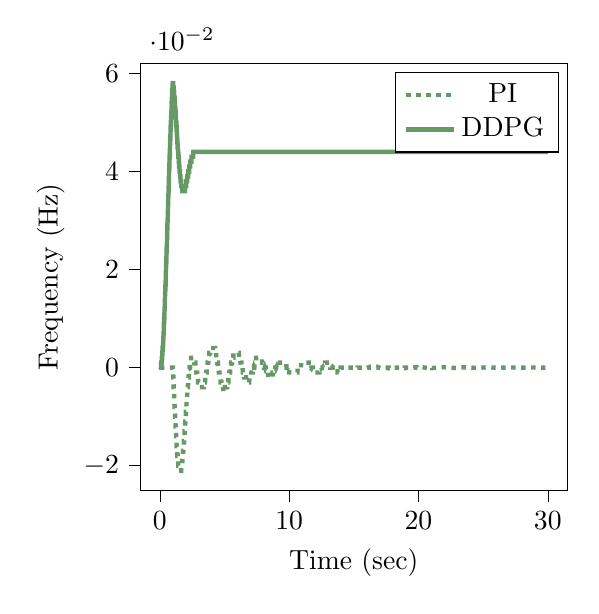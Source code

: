 % This file was created by tikzplotlib v0.9.1.
\begin{tikzpicture}

\definecolor{color0}{rgb}{0.122,0.467,0.706}
\definecolor{color1}{rgb}{1,0.498,0.055}

\begin{axis}[
compat=newest,
tick align=outside,
tick pos=left,
x grid style={white!69.02!black},
xmin=-1.5, xmax=31.5,
xtick style={color=black},
y grid style={white!69.02!black},
ymin=-0.025, ymax=0.062,
ytick style={color=black},
%yticklabel style={
%        /pgf/number format/.cd,
%        	fixed,
%        	fixed zerofill,
%         	precision=3,
%        /tikz/.cd
%},
scaled y ticks=true,
scaled y ticks=base 10:2,
width=7cm,
height=7cm,
xlabel=Time (sec),
ylabel=Frequency (Hz)
]
\addplot [ultra thick, green!20!gray, dotted]
table {%
0 0
0.01 0
0.02 0
0.03 0
0.04 0
0.05 0
0.06 0
0.07 0
0.08 0
0.09 0
0.1 0
0.11 0
0.12 0
0.13 0
0.14 0
0.15 0
0.16 0
0.17 0
0.18 0
0.19 0
0.2 0
0.21 0
0.22 0
0.23 0
0.24 0
0.25 0
0.26 0
0.27 0
0.28 0
0.29 0
0.3 0
0.31 0
0.32 0
0.33 0
0.34 0
0.35 0
0.36 0
0.37 0
0.38 0
0.39 0
0.4 0
0.41 0
0.42 0
0.43 0
0.44 0
0.45 0
0.46 0
0.47 0
0.48 0
0.49 0
0.5 0
0.51 0
0.52 0
0.53 0
0.54 0
0.55 0
0.56 0
0.57 0
0.58 0
0.59 0
0.6 0
0.61 0
0.62 0
0.63 0
0.64 0
0.65 0
0.66 0
0.67 0
0.68 0
0.69 0
0.7 0
0.71 0
0.72 0
0.73 0
0.74 0
0.75 0
0.76 0
0.77 0
0.78 0
0.79 0
0.8 0
0.81 0
0.82 0
0.83 0
0.84 0
0.85 0
0.86 0
0.87 0
0.88 0
0.89 0
0.9 0
0.91 0
0.92 0
0.93 0
0.94 0
0.95 0
0.96 0
0.97 0
0.98 0
0.99 0
1 -6.208e-10
1.01 -0.001
1.02 -0.001
1.03 -0.002
1.04 -0.002
1.05 -0.003
1.06 -0.004
1.07 -0.004
1.08 -0.005
1.09 -0.005
1.1 -0.006
1.11 -0.007
1.12 -0.007
1.13 -0.008
1.14 -0.008
1.15 -0.009
1.16 -0.009
1.17 -0.01
1.18 -0.01
1.19 -0.011
1.2 -0.011
1.21 -0.012
1.22 -0.012
1.23 -0.013
1.24 -0.013
1.25 -0.014
1.26 -0.014
1.27 -0.015
1.28 -0.015
1.29 -0.016
1.3 -0.016
1.31 -0.016
1.32 -0.017
1.33 -0.017
1.34 -0.017
1.35 -0.018
1.36 -0.018
1.37 -0.018
1.38 -0.019
1.39 -0.019
1.4 -0.019
1.41 -0.019
1.42 -0.02
1.43 -0.02
1.44 -0.02
1.45 -0.02
1.46 -0.02
1.47 -0.021
1.48 -0.021
1.49 -0.021
1.5 -0.021
1.51 -0.021
1.52 -0.021
1.53 -0.021
1.54 -0.021
1.55 -0.021
1.56 -0.021
1.57 -0.021
1.58 -0.021
1.59 -0.021
1.6 -0.021
1.61 -0.021
1.62 -0.021
1.63 -0.021
1.64 -0.021
1.65 -0.02
1.66 -0.02
1.67 -0.02
1.68 -0.02
1.69 -0.02
1.7 -0.02
1.71 -0.019
1.72 -0.019
1.73 -0.019
1.74 -0.019
1.75 -0.018
1.76 -0.018
1.77 -0.018
1.78 -0.018
1.79 -0.017
1.8 -0.017
1.81 -0.017
1.82 -0.016
1.83 -0.016
1.84 -0.016
1.85 -0.015
1.86 -0.015
1.87 -0.015
1.88 -0.014
1.89 -0.014
1.9 -0.014
1.91 -0.013
1.92 -0.013
1.93 -0.012
1.94 -0.012
1.95 -0.012
1.96 -0.011
1.97 -0.011
1.98 -0.011
1.99 -0.01
2 -0.01
2.01 -0.009
2.02 -0.009
2.03 -0.009
2.04 -0.008
2.05 -0.008
2.06 -0.007
2.07 -0.007
2.08 -0.007
2.09 -0.006
2.1 -0.006
2.11 -0.006
2.12 -0.005
2.13 -0.005
2.14 -0.005
2.15 -0.004
2.16 -0.004
2.17 -0.004
2.18 -0.003
2.19 -0.003
2.2 -0.003
2.21 -0.002
2.22 -0.002
2.23 -0.002
2.24 -0.002
2.25 -0.001
2.26 -0.001
2.27 -0.001
2.28 -0.001
2.29 -0.0
2.3 -0.0
2.31 -3.707e-05
2.32 0.0
2.33 0.0
2.34 0.001
2.35 0.001
2.36 0.001
2.37 0.001
2.38 0.001
2.39 0.001
2.4 0.001
2.41 0.001
2.42 0.002
2.43 0.002
2.44 0.002
2.45 0.002
2.46 0.002
2.47 0.002
2.48 0.002
2.49 0.002
2.5 0.002
2.51 0.002
2.52 0.002
2.53 0.002
2.54 0.002
2.55 0.002
2.56 0.002
2.57 0.002
2.58 0.002
2.59 0.002
2.6 0.002
2.61 0.002
2.62 0.002
2.63 0.002
2.64 0.002
2.65 0.002
2.66 0.001
2.67 0.001
2.68 0.001
2.69 0.001
2.7 0.001
2.71 0.001
2.72 0.001
2.73 0.001
2.74 0.001
2.75 0.0
2.76 0.0
2.77 0.0
2.78 1.384e-05
2.79 -0.0
2.8 -0.0
2.81 -0.0
2.82 -0.001
2.83 -0.001
2.84 -0.001
2.85 -0.001
2.86 -0.001
2.87 -0.001
2.88 -0.001
2.89 -0.002
2.9 -0.002
2.91 -0.002
2.92 -0.002
2.93 -0.002
2.94 -0.002
2.95 -0.002
2.96 -0.003
2.97 -0.003
2.98 -0.003
2.99 -0.003
3.0 -0.003
3.01 -0.003
3.02 -0.003
3.03 -0.003
3.04 -0.003
3.05 -0.004
3.06 -0.004
3.07 -0.004
3.08 -0.004
3.09 -0.004
3.1 -0.004
3.11 -0.004
3.12 -0.004
3.13 -0.004
3.14 -0.004
3.15 -0.004
3.16 -0.004
3.17 -0.004
3.18 -0.004
3.19 -0.004
3.2 -0.004
3.21 -0.004
3.22 -0.004
3.23 -0.004
3.24 -0.004
3.25 -0.004
3.26 -0.004
3.27 -0.004
3.28 -0.004
3.29 -0.004
3.3 -0.004
3.31 -0.004
3.32 -0.004
3.33 -0.004
3.34 -0.004
3.35 -0.004
3.36 -0.004
3.37 -0.004
3.38 -0.004
3.39 -0.004
3.4 -0.004
3.41 -0.003
3.42 -0.003
3.43 -0.003
3.44 -0.003
3.45 -0.003
3.46 -0.003
3.47 -0.003
3.48 -0.003
3.49 -0.003
3.5 -0.002
3.51 -0.002
3.52 -0.002
3.53 -0.002
3.54 -0.002
3.55 -0.002
3.56 -0.002
3.57 -0.001
3.58 -0.001
3.59 -0.001
3.6 -0.001
3.61 -0.001
3.62 -0.001
3.63 -0.0
3.64 -0.0
3.65 -5.328e-05
3.66 0.0
3.67 0.0
3.68 0.0
3.69 0.001
3.7 0.001
3.71 0.001
3.72 0.001
3.73 0.001
3.74 0.001
3.75 0.002
3.76 0.002
3.77 0.002
3.78 0.002
3.79 0.002
3.8 0.002
3.81 0.002
3.82 0.003
3.83 0.003
3.84 0.003
3.85 0.003
3.86 0.003
3.87 0.003
3.88 0.003
3.89 0.003
3.9 0.004
3.91 0.004
3.92 0.004
3.93 0.004
3.94 0.004
3.95 0.004
3.96 0.004
3.97 0.004
3.98 0.004
3.99 0.004
4.0 0.004
4.01 0.004
4.02 0.004
4.03 0.004
4.04 0.004
4.05 0.004
4.06 0.004
4.07 0.004
4.08 0.004
4.09 0.004
4.1 0.004
4.11 0.004
4.12 0.004
4.13 0.004
4.14 0.004
4.15 0.004
4.16 0.004
4.17 0.004
4.18 0.004
4.19 0.004
4.2 0.004
4.21 0.004
4.22 0.004
4.23 0.004
4.24 0.004
4.25 0.004
4.26 0.004
4.27 0.004
4.28 0.003
4.29 0.003
4.3 0.003
4.31 0.003
4.32 0.003
4.33 0.003
4.34 0.003
4.35 0.003
4.36 0.002
4.37 0.002
4.38 0.002
4.39 0.002
4.4 0.002
4.41 0.002
4.42 0.002
4.43 0.001
4.44 0.001
4.45 0.001
4.46 0.001
4.47 0.001
4.48 0.001
4.49 0.0
4.5 0.0
4.51 0.0
4.52 7.015e-06
4.53 -0.0
4.54 -0.0
4.55 -0.0
4.56 -0.001
4.57 -0.001
4.58 -0.001
4.59 -0.001
4.6 -0.001
4.61 -0.001
4.62 -0.002
4.63 -0.002
4.64 -0.002
4.65 -0.002
4.66 -0.002
4.67 -0.002
4.68 -0.002
4.69 -0.003
4.7 -0.003
4.71 -0.003
4.72 -0.003
4.73 -0.003
4.74 -0.003
4.75 -0.003
4.76 -0.003
4.77 -0.004
4.78 -0.004
4.79 -0.004
4.8 -0.004
4.81 -0.004
4.82 -0.004
4.83 -0.004
4.84 -0.004
4.85 -0.004
4.86 -0.004
4.87 -0.004
4.88 -0.004
4.89 -0.004
4.9 -0.005
4.91 -0.005
4.92 -0.005
4.93 -0.005
4.94 -0.005
4.95 -0.005
4.96 -0.005
4.97 -0.005
4.98 -0.005
4.99 -0.005
5.0 -0.005
5.01 -0.005
5.02 -0.005
5.03 -0.005
5.04 -0.005
5.05 -0.005
5.06 -0.005
5.07 -0.005
5.08 -0.004
5.09 -0.004
5.1 -0.004
5.11 -0.004
5.12 -0.004
5.13 -0.004
5.14 -0.004
5.15 -0.004
5.16 -0.004
5.17 -0.004
5.18 -0.004
5.19 -0.004
5.2 -0.004
5.21 -0.003
5.22 -0.003
5.23 -0.003
5.24 -0.003
5.25 -0.003
5.26 -0.003
5.27 -0.003
5.28 -0.003
5.29 -0.003
5.3 -0.002
5.31 -0.002
5.32 -0.002
5.33 -0.002
5.34 -0.002
5.35 -0.002
5.36 -0.002
5.37 -0.001
5.38 -0.001
5.39 -0.001
5.4 -0.001
5.41 -0.001
5.42 -0.001
5.43 -0.001
5.44 -0.0
5.45 -0.0
5.46 -0.0
5.47 -5.043e-05
5.48 8.93e-05
5.49 0.0
5.5 0.0
5.51 0.001
5.52 0.001
5.53 0.001
5.54 0.001
5.55 0.001
5.56 0.001
5.57 0.001
5.58 0.001
5.59 0.002
5.6 0.002
5.61 0.002
5.62 0.002
5.63 0.002
5.64 0.002
5.65 0.002
5.66 0.002
5.67 0.002
5.68 0.002
5.69 0.003
5.7 0.003
5.71 0.003
5.72 0.003
5.73 0.003
5.74 0.003
5.75 0.003
5.76 0.003
5.77 0.003
5.78 0.003
5.79 0.003
5.8 0.003
5.81 0.003
5.82 0.003
5.83 0.003
5.84 0.003
5.85 0.003
5.86 0.003
5.87 0.003
5.88 0.003
5.89 0.003
5.9 0.003
5.91 0.003
5.92 0.003
5.93 0.003
5.94 0.003
5.95 0.003
5.96 0.003
5.97 0.003
5.98 0.003
5.99 0.003
6.0 0.003
6.01 0.003
6.02 0.003
6.03 0.003
6.04 0.003
6.05 0.003
6.06 0.003
6.07 0.003
6.08 0.003
6.09 0.003
6.1 0.003
6.11 0.003
6.12 0.002
6.13 0.002
6.14 0.002
6.15 0.002
6.16 0.002
6.17 0.002
6.18 0.002
6.19 0.002
6.2 0.002
6.21 0.002
6.22 0.002
6.23 0.001
6.24 0.001
6.25 0.001
6.26 0.001
6.27 0.001
6.28 0.001
6.29 0.001
6.3 0.001
6.31 0.001
6.32 0.0
6.33 0.0
6.34 0.0
6.35 0.0
6.36 2.345e-05
6.37 -8.624e-05
6.38 -0.0
6.39 -0.0
6.4 -0.0
6.41 -0.001
6.42 -0.001
6.43 -0.001
6.44 -0.001
6.45 -0.001
6.46 -0.001
6.47 -0.001
6.48 -0.001
6.49 -0.001
6.5 -0.001
6.51 -0.001
6.52 -0.002
6.53 -0.002
6.54 -0.002
6.55 -0.002
6.56 -0.002
6.57 -0.002
6.58 -0.002
6.59 -0.002
6.6 -0.002
6.61 -0.002
6.62 -0.002
6.63 -0.002
6.64 -0.002
6.65 -0.002
6.66 -0.003
6.67 -0.003
6.68 -0.003
6.69 -0.003
6.7 -0.003
6.71 -0.003
6.72 -0.003
6.73 -0.003
6.74 -0.003
6.75 -0.003
6.76 -0.003
6.77 -0.003
6.78 -0.003
6.79 -0.003
6.8 -0.003
6.81 -0.003
6.82 -0.003
6.83 -0.003
6.84 -0.003
6.85 -0.003
6.86 -0.003
6.87 -0.003
6.88 -0.003
6.89 -0.003
6.9 -0.003
6.91 -0.003
6.92 -0.002
6.93 -0.002
6.94 -0.002
6.95 -0.002
6.96 -0.002
6.97 -0.002
6.98 -0.002
6.99 -0.002
7.0 -0.002
7.01 -0.002
7.02 -0.002
7.03 -0.002
7.04 -0.002
7.05 -0.002
7.06 -0.002
7.07 -0.002
7.08 -0.001
7.09 -0.001
7.1 -0.001
7.11 -0.001
7.12 -0.001
7.13 -0.001
7.14 -0.001
7.15 -0.001
7.16 -0.001
7.17 -0.001
7.18 -0.001
7.19 -0.001
7.2 -0.0
7.21 -0.0
7.22 -0.0
7.23 -0.0
7.24 -9.329e-05
7.25 -6.107e-06
7.26 8.06e-05
7.27 0.0
7.28 0.0
7.29 0.0
7.3 0.0
7.31 0.001
7.32 0.001
7.33 0.001
7.34 0.001
7.35 0.001
7.36 0.001
7.37 0.001
7.38 0.001
7.39 0.001
7.4 0.001
7.41 0.001
7.42 0.001
7.43 0.001
7.44 0.001
7.45 0.002
7.46 0.002
7.47 0.002
7.48 0.002
7.49 0.002
7.5 0.002
7.51 0.002
7.52 0.002
7.53 0.002
7.54 0.002
7.55 0.002
7.56 0.002
7.57 0.002
7.58 0.002
7.59 0.002
7.6 0.002
7.61 0.002
7.62 0.002
7.63 0.002
7.64 0.002
7.65 0.002
7.66 0.002
7.67 0.002
7.68 0.002
7.69 0.002
7.7 0.002
7.71 0.002
7.72 0.002
7.73 0.002
7.74 0.002
7.75 0.002
7.76 0.002
7.77 0.002
7.78 0.002
7.79 0.002
7.8 0.002
7.81 0.002
7.82 0.002
7.83 0.002
7.84 0.002
7.85 0.002
7.86 0.002
7.87 0.002
7.88 0.002
7.89 0.002
7.9 0.001
7.91 0.001
7.92 0.001
7.93 0.001
7.94 0.001
7.95 0.001
7.96 0.001
7.97 0.001
7.98 0.001
7.99 0.001
8.0 0.001
8.01 0.001
8.02 0.001
8.03 0.001
8.04 0.001
8.05 0.0
8.06 0.0
8.07 0.0
8.08 0.0
8.09 0.0
8.1 0.0
8.11 7.139e-05
8.12 6.599e-07
8.13 -6.978e-05
8.14 -0.0
8.15 -0.0
8.16 -0.0
8.17 -0.0
8.18 -0.0
8.19 -0.0
8.2 -0.001
8.21 -0.001
8.22 -0.001
8.23 -0.001
8.24 -0.001
8.25 -0.001
8.26 -0.001
8.27 -0.001
8.28 -0.001
8.29 -0.001
8.3 -0.001
8.31 -0.001
8.32 -0.001
8.33 -0.001
8.34 -0.001
8.35 -0.001
8.36 -0.001
8.37 -0.001
8.38 -0.002
8.39 -0.002
8.4 -0.002
8.41 -0.002
8.42 -0.002
8.43 -0.002
8.44 -0.002
8.45 -0.002
8.46 -0.002
8.47 -0.002
8.48 -0.002
8.49 -0.002
8.5 -0.002
8.51 -0.002
8.52 -0.002
8.53 -0.002
8.54 -0.002
8.55 -0.002
8.56 -0.002
8.57 -0.002
8.58 -0.002
8.59 -0.002
8.6 -0.002
8.61 -0.002
8.62 -0.002
8.63 -0.002
8.64 -0.002
8.65 -0.002
8.66 -0.002
8.67 -0.002
8.68 -0.002
8.69 -0.002
8.7 -0.002
8.71 -0.002
8.72 -0.001
8.73 -0.001
8.74 -0.001
8.75 -0.001
8.76 -0.001
8.77 -0.001
8.78 -0.001
8.79 -0.001
8.8 -0.001
8.81 -0.001
8.82 -0.001
8.83 -0.001
8.84 -0.001
8.85 -0.001
8.86 -0.001
8.87 -0.001
8.88 -0.001
8.89 -0.001
8.9 -0.001
8.91 -0.001
8.92 -0.001
8.93 -0.0
8.94 -0.0
8.95 -0.0
8.96 -0.0
8.97 -0.0
8.98 -0.0
8.99 -9.14e-05
9.0 -3.283e-05
9.01 2.552e-05
9.02 8.358e-05
9.03 0.0
9.04 0.0
9.05 0.0
9.06 0.0
9.07 0.0
9.08 0.0
9.09 0.0
9.1 0.001
9.11 0.001
9.12 0.001
9.13 0.001
9.14 0.001
9.15 0.001
9.16 0.001
9.17 0.001
9.18 0.001
9.19 0.001
9.2 0.001
9.21 0.001
9.22 0.001
9.23 0.001
9.24 0.001
9.25 0.001
9.26 0.001
9.27 0.001
9.28 0.001
9.29 0.001
9.3 0.001
9.31 0.001
9.32 0.001
9.33 0.001
9.34 0.001
9.35 0.001
9.36 0.001
9.37 0.001
9.38 0.001
9.39 0.001
9.4 0.001
9.41 0.001
9.42 0.001
9.43 0.001
9.44 0.001
9.45 0.001
9.46 0.001
9.47 0.001
9.48 0.001
9.49 0.001
9.5 0.001
9.51 0.001
9.52 0.001
9.53 0.001
9.54 0.001
9.55 0.001
9.56 0.001
9.57 0.001
9.58 0.001
9.59 0.001
9.6 0.001
9.61 0.001
9.62 0.001
9.63 0.001
9.64 0.001
9.65 0.001
9.66 0.001
9.67 0.001
9.68 0.001
9.69 0.001
9.7 0.001
9.71 0.001
9.72 0.001
9.73 0.001
9.74 0.001
9.75 0.001
9.76 0.001
9.77 0.001
9.78 0.001
9.79 0.0
9.8 0.0
9.81 0.0
9.82 0.0
9.83 0.0
9.84 0.0
9.85 0.0
9.86 0.0
9.87 9.208e-05
9.88 4.385e-05
9.89 -4.223e-06
9.9 -5.209e-05
9.91 -9.968e-05
9.92 -0.0
9.93 -0.0
9.94 -0.0
9.95 -0.0
9.96 -0.0
9.97 -0.0
9.98 -0.0
9.99 -0.0
10.0 -0.001
10.01 -0.001
10.02 -0.001
10.03 -0.001
10.04 -0.001
10.05 -0.001
10.06 -0.001
10.07 -0.001
10.08 -0.001
10.09 -0.001
10.1 -0.001
10.11 -0.001
10.12 -0.001
10.13 -0.001
10.14 -0.001
10.15 -0.001
10.16 -0.001
10.17 -0.001
10.18 -0.001
10.19 -0.001
10.2 -0.001
10.21 -0.001
10.22 -0.001
10.23 -0.001
10.24 -0.001
10.25 -0.001
10.26 -0.001
10.27 -0.001
10.28 -0.001
10.29 -0.001
10.3 -0.001
10.31 -0.001
10.32 -0.001
10.33 -0.001
10.34 -0.001
10.35 -0.001
10.36 -0.001
10.37 -0.001
10.38 -0.001
10.39 -0.001
10.4 -0.001
10.41 -0.001
10.42 -0.001
10.43 -0.001
10.44 -0.001
10.45 -0.001
10.46 -0.001
10.47 -0.001
10.48 -0.001
10.49 -0.001
10.5 -0.001
10.51 -0.001
10.52 -0.001
10.53 -0.001
10.54 -0.001
10.55 -0.001
10.56 -0.001
10.57 -0.001
10.58 -0.001
10.59 -0.001
10.6 -0.001
10.61 -0.001
10.62 -0.001
10.63 -0.001
10.64 -0.001
10.65 -0.0
10.66 -0.0
10.67 -0.0
10.68 -0.0
10.69 -0.0
10.7 -0.0
10.71 -0.0
10.72 -0.0
10.73 -0.0
10.74 -0.0
10.75 -0.0
10.76 -6.659e-05
10.77 -2.711e-05
10.78 1.221e-05
10.79 5.134e-05
10.8 9.022e-05
10.81 0.0
10.82 0.0
10.83 0.0
10.84 0.0
10.85 0.0
10.86 0.0
10.87 0.0
10.88 0.0
10.89 0.0
10.9 0.0
10.91 0.0
10.92 0.001
10.93 0.001
10.94 0.001
10.95 0.001
10.96 0.001
10.97 0.001
10.98 0.001
10.99 0.001
11.0 0.001
11.01 0.001
11.02 0.001
11.03 0.001
11.04 0.001
11.05 0.001
11.06 0.001
11.07 0.001
11.08 0.001
11.09 0.001
11.1 0.001
11.11 0.001
11.12 0.001
11.13 0.001
11.14 0.001
11.15 0.001
11.16 0.001
11.17 0.001
11.18 0.001
11.19 0.001
11.2 0.001
11.21 0.001
11.22 0.001
11.23 0.001
11.24 0.001
11.25 0.001
11.26 0.001
11.27 0.001
11.28 0.001
11.29 0.001
11.3 0.001
11.31 0.001
11.32 0.001
11.33 0.001
11.34 0.001
11.35 0.001
11.36 0.001
11.37 0.001
11.38 0.001
11.39 0.001
11.4 0.001
11.41 0.001
11.42 0.001
11.43 0.001
11.44 0.001
11.45 0.001
11.46 0.001
11.47 0.001
11.48 0.001
11.49 0.001
11.5 0.001
11.51 0.0
11.52 0.0
11.53 0.0
11.54 0.0
11.55 0.0
11.56 0.0
11.57 0.0
11.58 0.0
11.59 0.0
11.6 0.0
11.61 0.0
11.62 0.0
11.63 9.98e-05
11.64 6.75e-05
11.65 3.527e-05
11.66 3.136e-06
11.67 -2.885e-05
11.68 -6.066e-05
11.69 -9.224e-05
11.7 -0.0
11.71 -0.0
11.72 -0.0
11.73 -0.0
11.74 -0.0
11.75 -0.0
11.76 -0.0
11.77 -0.0
11.78 -0.0
11.79 -0.0
11.8 -0.0
11.81 -0.0
11.82 -0.0
11.83 -0.0
11.84 -0.001
11.85 -0.001
11.86 -0.001
11.87 -0.001
11.88 -0.001
11.89 -0.001
11.9 -0.001
11.91 -0.001
11.92 -0.001
11.93 -0.001
11.94 -0.001
11.95 -0.001
11.96 -0.001
11.97 -0.001
11.98 -0.001
11.99 -0.001
12.0 -0.001
12.01 -0.001
12.02 -0.001
12.03 -0.001
12.04 -0.001
12.05 -0.001
12.06 -0.001
12.07 -0.001
12.08 -0.001
12.09 -0.001
12.1 -0.001
12.11 -0.001
12.12 -0.001
12.13 -0.001
12.14 -0.001
12.15 -0.001
12.16 -0.001
12.17 -0.001
12.18 -0.001
12.19 -0.001
12.2 -0.001
12.21 -0.001
12.22 -0.001
12.23 -0.001
12.24 -0.001
12.25 -0.001
12.26 -0.001
12.27 -0.001
12.28 -0.001
12.29 -0.001
12.3 -0.001
12.31 -0.001
12.32 -0.001
12.33 -0.001
12.34 -0.001
12.35 -0.0
12.36 -0.0
12.37 -0.0
12.38 -0.0
12.39 -0.0
12.4 -0.0
12.41 -0.0
12.42 -0.0
12.43 -0.0
12.44 -0.0
12.45 -0.0
12.46 -0.0
12.47 -0.0
12.48 -0.0
12.49 -0.0
12.5 -0.0
12.51 -9.409e-05
12.52 -6.771e-05
12.53 -4.136e-05
12.54 -1.508e-05
12.55 1.11e-05
12.56 3.714e-05
12.57 6.301e-05
12.58 8.869e-05
12.59 0.0
12.6 0.0
12.61 0.0
12.62 0.0
12.63 0.0
12.64 0.0
12.65 0.0
12.66 0.0
12.67 0.0
12.68 0.0
12.69 0.0
12.7 0.0
12.71 0.0
12.72 0.0
12.73 0.0
12.74 0.0
12.75 0.0
12.76 0.0
12.77 0.001
12.78 0.001
12.79 0.001
12.8 0.001
12.81 0.001
12.82 0.001
12.83 0.001
12.84 0.001
12.85 0.001
12.86 0.001
12.87 0.001
12.88 0.001
12.89 0.001
12.9 0.001
12.91 0.001
12.92 0.001
12.93 0.001
12.94 0.001
12.95 0.001
12.96 0.001
12.97 0.001
12.98 0.001
12.99 0.001
13.0 0.001
13.01 0.001
13.02 0.001
13.03 0.001
13.04 0.001
13.05 0.001
13.06 0.001
13.07 0.001
13.08 0.001
13.09 0.001
13.1 0.001
13.11 0.001
13.12 0.001
13.13 0.001
13.14 0.001
13.15 0.001
13.16 0.001
13.17 0.001
13.18 0.0
13.19 0.0
13.2 0.0
13.21 0.0
13.22 0.0
13.23 0.0
13.24 0.0
13.25 0.0
13.26 0.0
13.27 0.0
13.28 0.0
13.29 0.0
13.3 0.0
13.31 0.0
13.32 0.0
13.33 0.0
13.34 0.0
13.35 0.0
13.36 0.0
13.37 0.0
13.38 0.0
13.39 8.541e-05
13.4 6.385e-05
13.41 4.232e-05
13.42 2.083e-05
13.43 -5.895e-07
13.44 -2.191e-05
13.45 -4.311e-05
13.46 -6.415e-05
13.47 -8.502e-05
13.48 -0.0
13.49 -0.0
13.5 -0.0
13.51 -0.0
13.52 -0.0
13.53 -0.0
13.54 -0.0
13.55 -0.0
13.56 -0.0
13.57 -0.0
13.58 -0.0
13.59 -0.0
13.6 -0.0
13.61 -0.0
13.62 -0.0
13.63 -0.0
13.64 -0.0
13.65 -0.0
13.66 -0.0
13.67 -0.0
13.68 -0.0
13.69 -0.0
13.7 -0.0
13.71 -0.0
13.72 -0.0
13.73 -0.0
13.74 -0.001
13.75 -0.001
13.76 -0.001
13.77 -0.001
13.78 -0.001
13.79 -0.001
13.8 -0.001
13.81 -0.001
13.82 -0.001
13.83 -0.001
13.84 -0.001
13.85 -0.001
13.86 -0.001
13.87 -0.001
13.88 -0.001
13.89 -0.001
13.9 -0.001
13.91 -0.001
13.92 -0.001
13.93 -0.001
13.94 -0.001
13.95 -0.001
13.96 -0.001
13.97 -0.001
13.98 -0.0
13.99 -0.0
14.0 -0.0
14.01 -0.0
14.02 -0.0
14.03 -0.0
14.04 -0.0
14.05 -0.0
14.06 -0.0
14.07 -0.0
14.08 -0.0
14.09 -0.0
14.1 -0.0
14.11 -0.0
14.12 -0.0
14.13 -0.0
14.14 -0.0
14.15 -0.0
14.16 -0.0
14.17 -0.0
14.18 -0.0
14.19 -0.0
14.2 -0.0
14.21 -0.0
14.22 -0.0
14.23 -0.0
14.24 -0.0
14.25 -0.0
14.26 -9.573e-05
14.27 -7.814e-05
14.28 -6.053e-05
14.29 -4.292e-05
14.3 -2.534e-05
14.31 -7.806e-06
14.32 9.657e-06
14.33 2.703e-05
14.34 4.429e-05
14.35 6.141e-05
14.36 7.838e-05
14.37 9.517e-05
14.38 0.0
14.39 0.0
14.4 0.0
14.41 0.0
14.42 0.0
14.43 0.0
14.44 0.0
14.45 0.0
14.46 0.0
14.47 0.0
14.48 0.0
14.49 0.0
14.5 0.0
14.51 0.0
14.52 0.0
14.53 0.0
14.54 0.0
14.55 0.0
14.56 0.0
14.57 0.0
14.58 0.0
14.59 0.0
14.6 0.0
14.61 0.0
14.62 0.0
14.63 0.0
14.64 0.0
14.65 0.0
14.66 0.0
14.67 0.0
14.68 0.0
14.69 0.0
14.7 0.0
14.71 0.0
14.72 0.0
14.73 0.0
14.74 0.0
14.75 0.0
14.76 0.0
14.77 0.0
14.78 0.0
14.79 0.0
14.8 0.0
14.81 0.0
14.82 0.0
14.83 0.0
14.84 0.0
14.85 0.0
14.86 0.0
14.87 0.0
14.88 0.0
14.89 0.0
14.9 0.0
14.91 0.0
14.92 0.0
14.93 0.0
14.94 0.0
14.95 0.0
14.96 0.0
14.97 0.0
14.98 0.0
14.99 0.0
15.0 0.0
15.01 0.0
15.02 0.0
15.03 0.0
15.04 0.0
15.05 0.0
15.06 0.0
15.07 0.0
15.08 0.0
15.09 0.0
15.1 0.0
15.11 0.0
15.12 0.0
15.13 9.912e-05
15.14 8.481e-05
15.15 7.045e-05
15.16 5.608e-05
15.17 4.169e-05
15.18 2.732e-05
15.19 1.298e-05
15.2 -1.305e-06
15.21 -1.553e-05
15.22 -2.967e-05
15.23 -4.37e-05
15.24 -5.762e-05
15.25 -7.14e-05
15.26 -8.503e-05
15.27 -9.848e-05
15.28 -0.0
15.29 -0.0
15.3 -0.0
15.31 -0.0
15.32 -0.0
15.33 -0.0
15.34 -0.0
15.35 -0.0
15.36 -0.0
15.37 -0.0
15.38 -0.0
15.39 -0.0
15.4 -0.0
15.41 -0.0
15.42 -0.0
15.43 -0.0
15.44 -0.0
15.45 -0.0
15.46 -0.0
15.47 -0.0
15.48 -0.0
15.49 -0.0
15.5 -0.0
15.51 -0.0
15.52 -0.0
15.53 -0.0
15.54 -0.0
15.55 -0.0
15.56 -0.0
15.57 -0.0
15.58 -0.0
15.59 -0.0
15.6 -0.0
15.61 -0.0
15.62 -0.0
15.63 -0.0
15.64 -0.0
15.65 -0.0
15.66 -0.0
15.67 -0.0
15.68 -0.0
15.69 -0.0
15.7 -0.0
15.71 -0.0
15.72 -0.0
15.73 -0.0
15.74 -0.0
15.75 -0.0
15.76 -0.0
15.77 -0.0
15.78 -0.0
15.79 -0.0
15.8 -0.0
15.81 -0.0
15.82 -0.0
15.83 -0.0
15.84 -0.0
15.85 -0.0
15.86 -0.0
15.87 -0.0
15.88 -0.0
15.89 -0.0
15.9 -0.0
15.91 -0.0
15.92 -0.0
15.93 -0.0
15.94 -0.0
15.95 -0.0
15.96 -0.0
15.97 -0.0
15.98 -0.0
15.99 -0.0
16.0 -9.808e-05
16.01 -8.648e-05
16.02 -7.481e-05
16.03 -6.311e-05
16.04 -5.138e-05
16.05 -3.964e-05
16.06 -2.791e-05
16.07 -1.619e-05
16.08 -4.504e-06
16.09 7.132e-06
16.1 1.871e-05
16.11 3.02e-05
16.12 4.161e-05
16.13 5.291e-05
16.14 6.409e-05
16.15 7.514e-05
16.16 8.605e-05
16.17 9.679e-05
16.18 0.0
16.19 0.0
16.2 0.0
16.21 0.0
16.22 0.0
16.23 0.0
16.24 0.0
16.25 0.0
16.26 0.0
16.27 0.0
16.28 0.0
16.29 0.0
16.3 0.0
16.31 0.0
16.32 0.0
16.33 0.0
16.34 0.0
16.35 0.0
16.36 0.0
16.37 0.0
16.38 0.0
16.39 0.0
16.4 0.0
16.41 0.0
16.42 0.0
16.43 0.0
16.44 0.0
16.45 0.0
16.46 0.0
16.47 0.0
16.48 0.0
16.49 0.0
16.5 0.0
16.51 0.0
16.52 0.0
16.53 0.0
16.54 0.0
16.55 0.0
16.56 0.0
16.57 0.0
16.58 0.0
16.59 0.0
16.6 0.0
16.61 0.0
16.62 0.0
16.63 0.0
16.64 0.0
16.65 0.0
16.66 0.0
16.67 0.0
16.68 0.0
16.69 0.0
16.7 0.0
16.71 0.0
16.72 0.0
16.73 0.0
16.74 0.0
16.75 0.0
16.76 0.0
16.77 0.0
16.78 0.0
16.79 0.0
16.8 0.0
16.81 0.0
16.82 0.0
16.83 0.0
16.84 0.0
16.85 0.0
16.86 0.0
16.87 9.379e-05
16.88 8.441e-05
16.89 7.497e-05
16.9 6.548e-05
16.91 5.594e-05
16.92 4.638e-05
16.93 3.681e-05
16.94 2.723e-05
16.95 1.766e-05
16.96 8.114e-06
16.97 -1.399e-06
16.98 -1.087e-05
16.99 -2.028e-05
17.0 -2.962e-05
17.01 -3.888e-05
17.02 -4.805e-05
17.03 -5.712e-05
17.04 -6.607e-05
17.05 -7.49e-05
17.06 -8.359e-05
17.07 -9.214e-05
17.08 -0.0
17.09 -0.0
17.1 -0.0
17.11 -0.0
17.12 -0.0
17.13 -0.0
17.14 -0.0
17.15 -0.0
17.16 -0.0
17.17 -0.0
17.18 -0.0
17.19 -0.0
17.2 -0.0
17.21 -0.0
17.22 -0.0
17.23 -0.0
17.24 -0.0
17.25 -0.0
17.26 -0.0
17.27 -0.0
17.28 -0.0
17.29 -0.0
17.3 -0.0
17.31 -0.0
17.32 -0.0
17.33 -0.0
17.34 -0.0
17.35 -0.0
17.36 -0.0
17.37 -0.0
17.38 -0.0
17.39 -0.0
17.4 -0.0
17.41 -0.0
17.42 -0.0
17.43 -0.0
17.44 -0.0
17.45 -0.0
17.46 -0.0
17.47 -0.0
17.48 -0.0
17.49 -0.0
17.5 -0.0
17.51 -0.0
17.52 -0.0
17.53 -0.0
17.54 -0.0
17.55 -0.0
17.56 -0.0
17.57 -0.0
17.58 -0.0
17.59 -0.0
17.6 -0.0
17.61 -0.0
17.62 -0.0
17.63 -0.0
17.64 -0.0
17.65 -0.0
17.66 -0.0
17.67 -0.0
17.68 -0.0
17.69 -0.0
17.7 -0.0
17.71 -0.0
17.72 -0.0
17.73 -9.511e-05
17.74 -8.763e-05
17.75 -8.008e-05
17.76 -7.246e-05
17.77 -6.478e-05
17.78 -5.705e-05
17.79 -4.929e-05
17.8 -4.15e-05
17.81 -3.37e-05
17.82 -2.588e-05
17.83 -1.808e-05
17.84 -1.028e-05
17.85 -2.508e-06
17.86 5.232e-06
17.87 1.293e-05
17.88 2.058e-05
17.89 2.816e-05
17.9 3.567e-05
17.91 4.311e-05
17.92 5.045e-05
17.93 5.77e-05
17.94 6.484e-05
17.95 7.187e-05
17.96 7.878e-05
17.97 8.555e-05
17.98 9.218e-05
17.99 9.867e-05
18 0.0
18.01 0.0
18.02 0.0
18.03 0.0
18.04 0.0
18.05 0.0
18.06 0.0
18.07 0.0
18.08 0.0
18.09 0.0
18.1 0.0
18.11 0.0
18.12 0.0
18.13 0.0
18.14 0.0
18.15 0.0
18.16 0.0
18.17 0.0
18.18 0.0
18.19 0.0
18.2 0.0
18.21 0.0
18.22 0.0
18.23 0.0
18.24 0.0
18.25 0.0
18.26 0.0
18.27 0.0
18.28 0.0
18.29 0.0
18.3 0.0
18.31 0.0
18.32 0.0
18.33 0.0
18.34 0.0
18.35 0.0
18.36 0.0
18.37 0.0
18.38 0.0
18.39 0.0
18.4 0.0
18.41 0.0
18.42 0.0
18.43 0.0
18.44 0.0
18.45 0.0
18.46 0.0
18.47 0.0
18.48 0.0
18.49 0.0
18.5 0.0
18.51 0.0
18.52 0.0
18.53 0.0
18.54 0.0
18.55 0.0
18.56 0.0
18.57 0.0
18.58 9.812e-05
18.59 9.23e-05
18.6 8.639e-05
18.61 8.039e-05
18.62 7.433e-05
18.63 6.82e-05
18.64 6.201e-05
18.65 5.577e-05
18.66 4.948e-05
18.67 4.317e-05
18.68 3.683e-05
18.69 3.047e-05
18.7 2.41e-05
18.71 1.773e-05
18.72 1.137e-05
18.73 5.027e-06
18.74 -1.296e-06
18.75 -7.589e-06
18.76 -1.384e-05
18.77 -2.005e-05
18.78 -2.62e-05
18.79 -3.23e-05
18.8 -3.832e-05
18.81 -4.427e-05
18.82 -5.013e-05
18.83 -5.59e-05
18.84 -6.158e-05
18.85 -6.715e-05
18.86 -7.261e-05
18.87 -7.796e-05
18.88 -8.318e-05
18.89 -8.827e-05
18.9 -9.323e-05
18.91 -9.805e-05
18.92 -0.0
18.93 -0.0
18.94 -0.0
18.95 -0.0
18.96 -0.0
18.97 -0.0
18.98 -0.0
18.99 -0.0
19.0 -0.0
19.01 -0.0
19.02 -0.0
19.03 -0.0
19.04 -0.0
19.05 -0.0
19.06 -0.0
19.07 -0.0
19.08 -0.0
19.09 -0.0
19.1 -0.0
19.11 -0.0
19.12 -0.0
19.13 -0.0
19.14 -0.0
19.15 -0.0
19.16 -0.0
19.17 -0.0
19.18 -0.0
19.19 -0.0
19.2 -0.0
19.21 -0.0
19.22 -0.0
19.23 -0.0
19.24 -0.0
19.25 -0.0
19.26 -0.0
19.27 -0.0
19.28 -0.0
19.29 -0.0
19.3 -0.0
19.31 -0.0
19.32 -0.0
19.33 -0.0
19.34 -0.0
19.35 -0.0
19.36 -0.0
19.37 -0.0
19.38 -0.0
19.39 -0.0
19.4 -0.0
19.41 -0.0
19.42 -0.0
19.43 -9.58e-05
19.44 -9.135e-05
19.45 -8.682e-05
19.46 -8.219e-05
19.47 -7.749e-05
19.48 -7.27e-05
19.49 -6.785e-05
19.5 -6.293e-05
19.51 -5.796e-05
19.52 -5.294e-05
19.53 -4.787e-05
19.54 -4.277e-05
19.55 -3.763e-05
19.56 -3.247e-05
19.57 -2.73e-05
19.58 -2.211e-05
19.59 -1.692e-05
19.6 -1.174e-05
19.61 -6.557e-06
19.62 -1.394e-06
19.63 3.746e-06
19.64 8.858e-06
19.65 1.394e-05
19.66 1.897e-05
19.67 2.396e-05
19.68 2.89e-05
19.69 3.377e-05
19.7 3.858e-05
19.71 4.332e-05
19.72 4.799e-05
19.73 5.257e-05
19.74 5.706e-05
19.75 6.146e-05
19.76 6.577e-05
19.77 6.997e-05
19.78 7.406e-05
19.79 7.804e-05
19.8 8.19e-05
19.81 8.564e-05
19.82 8.926e-05
19.83 9.274e-05
19.84 9.61e-05
19.85 9.931e-05
19.86 0.0
19.87 0.0
19.88 0.0
19.89 0.0
19.9 0.0
19.91 0.0
19.92 0.0
19.93 0.0
19.94 0.0
19.95 0.0
19.96 0.0
19.97 0.0
19.98 0.0
19.99 0.0
20.0 0.0
20.01 0.0
20.02 0.0
20.03 0.0
20.04 0.0
20.05 0.0
20.06 0.0
20.07 0.0
20.08 0.0
20.09 0.0
20.1 0.0
20.11 0.0
20.12 0.0
20.13 0.0
20.14 0.0
20.15 0.0
20.16 0.0
20.17 0.0
20.18 0.0
20.19 0.0
20.2 0.0
20.21 0.0
20.22 0.0
20.23 0.0
20.24 0.0
20.25 9.927e-05
20.26 9.627e-05
20.27 9.316e-05
20.28 8.995e-05
20.29 8.664e-05
20.3 8.323e-05
20.31 7.974e-05
20.32 7.616e-05
20.33 7.25e-05
20.34 6.876e-05
20.35 6.496e-05
20.36 6.109e-05
20.37 5.717e-05
20.38 5.318e-05
20.39 4.916e-05
20.4 4.508e-05
20.41 4.097e-05
20.42 3.683e-05
20.43 3.266e-05
20.44 2.846e-05
20.45 2.425e-05
20.46 2.003e-05
20.47 1.581e-05
20.48 1.158e-05
20.49 7.356e-06
20.5 3.144e-06
20.51 -1.052e-06
20.52 -5.227e-06
20.53 -9.377e-06
20.54 -1.35e-05
20.55 -1.758e-05
20.56 -2.162e-05
20.57 -2.561e-05
20.58 -2.956e-05
20.59 -3.345e-05
20.6 -3.728e-05
20.61 -4.104e-05
20.62 -4.473e-05
20.63 -4.835e-05
20.64 -5.19e-05
20.65 -5.536e-05
20.66 -5.873e-05
20.67 -6.202e-05
20.68 -6.521e-05
20.69 -6.83e-05
20.7 -7.13e-05
20.71 -7.419e-05
20.72 -7.697e-05
20.73 -7.964e-05
20.74 -8.22e-05
20.75 -8.465e-05
20.76 -8.697e-05
20.77 -8.918e-05
20.78 -9.126e-05
20.79 -9.322e-05
20.8 -9.505e-05
20.81 -9.675e-05
20.82 -9.832e-05
20.83 -9.976e-05
20.84 -0.0
20.85 -0.0
20.86 -0.0
20.87 -0.0
20.88 -0.0
20.89 -0.0
20.9 -0.0
20.91 -0.0
20.92 -0.0
20.93 -0.0
20.94 -0.0
20.95 -0.0
20.96 -0.0
20.97 -0.0
20.98 -0.0
20.99 -0.0
21.0 -0.0
21.01 -0.0
21.02 -0.0
21.03 -0.0
21.04 -9.903e-05
21.05 -9.757e-05
21.06 -9.6e-05
21.07 -9.432e-05
21.08 -9.252e-05
21.09 -9.062e-05
21.1 -8.861e-05
21.11 -8.649e-05
21.12 -8.428e-05
21.13 -8.197e-05
21.14 -7.957e-05
21.15 -7.708e-05
21.16 -7.451e-05
21.17 -7.185e-05
21.18 -6.911e-05
21.19 -6.63e-05
21.2 -6.342e-05
21.21 -6.047e-05
21.22 -5.746e-05
21.23 -5.439e-05
21.24 -5.126e-05
21.25 -4.809e-05
21.26 -4.487e-05
21.27 -4.16e-05
21.28 -3.83e-05
21.29 -3.497e-05
21.3 -3.161e-05
21.31 -2.822e-05
21.32 -2.482e-05
21.33 -2.14e-05
21.34 -1.796e-05
21.35 -1.452e-05
21.36 -1.108e-05
21.37 -7.641e-06
21.38 -4.208e-06
21.39 -7.85e-07
21.4 2.623e-06
21.41 6.012e-06
21.42 9.377e-06
21.43 1.272e-05
21.44 1.602e-05
21.45 1.929e-05
21.46 2.252e-05
21.47 2.571e-05
21.48 2.885e-05
21.49 3.194e-05
21.5 3.498e-05
21.51 3.795e-05
21.52 4.087e-05
21.53 4.372e-05
21.54 4.65e-05
21.55 4.921e-05
21.56 5.184e-05
21.57 5.44e-05
21.58 5.688e-05
21.59 5.927e-05
21.6 6.158e-05
21.61 6.38e-05
21.62 6.592e-05
21.63 6.796e-05
21.64 6.99e-05
21.65 7.174e-05
21.66 7.348e-05
21.67 7.513e-05
21.68 7.666e-05
21.69 7.81e-05
21.7 7.943e-05
21.71 8.065e-05
21.72 8.177e-05
21.73 8.278e-05
21.74 8.368e-05
21.75 8.446e-05
21.76 8.514e-05
21.77 8.571e-05
21.78 8.617e-05
21.79 8.651e-05
21.8 8.675e-05
21.81 8.687e-05
21.82 8.689e-05
21.83 8.679e-05
21.84 8.658e-05
21.85 8.627e-05
21.86 8.585e-05
21.87 8.532e-05
21.88 8.469e-05
21.89 8.395e-05
21.9 8.311e-05
21.91 8.217e-05
21.92 8.113e-05
21.93 8.0e-05
21.94 7.876e-05
21.95 7.744e-05
21.96 7.602e-05
21.97 7.451e-05
21.98 7.291e-05
21.99 7.123e-05
22.0 6.947e-05
22.01 6.763e-05
22.02 6.571e-05
22.03 6.372e-05
22.04 6.166e-05
22.05 5.952e-05
22.06 5.733e-05
22.07 5.507e-05
22.08 5.275e-05
22.09 5.038e-05
22.1 4.795e-05
22.11 4.547e-05
22.12 4.295e-05
22.13 4.039e-05
22.14 3.778e-05
22.15 3.514e-05
22.16 3.247e-05
22.17 2.977e-05
22.18 2.705e-05
22.19 2.43e-05
22.2 2.154e-05
22.21 1.876e-05
22.22 1.597e-05
22.23 1.317e-05
22.24 1.037e-05
22.25 7.57e-06
22.26 4.773e-06
22.27 1.983e-06
22.28 -7.961e-07
22.29 -3.562e-06
22.3 -6.31e-06
22.31 -9.037e-06
22.32 -1.174e-05
22.33 -1.442e-05
22.34 -1.706e-05
22.35 -1.967e-05
22.36 -2.225e-05
22.37 -2.478e-05
22.38 -2.727e-05
22.39 -2.972e-05
22.4 -3.211e-05
22.41 -3.446e-05
22.42 -3.675e-05
22.43 -3.898e-05
22.44 -4.115e-05
22.45 -4.327e-05
22.46 -4.531e-05
22.47 -4.729e-05
22.48 -4.92e-05
22.49 -5.104e-05
22.5 -5.281e-05
22.51 -5.45e-05
22.52 -5.612e-05
22.53 -5.765e-05
22.54 -5.911e-05
22.55 -6.049e-05
22.56 -6.178e-05
22.57 -6.299e-05
22.58 -6.411e-05
22.59 -6.515e-05
22.6 -6.61e-05
22.61 -6.696e-05
22.62 -6.773e-05
22.63 -6.842e-05
22.64 -6.901e-05
22.65 -6.952e-05
22.66 -6.993e-05
22.67 -7.026e-05
22.68 -7.049e-05
22.69 -7.064e-05
22.7 -7.069e-05
22.71 -7.066e-05
22.72 -7.053e-05
22.73 -7.032e-05
22.74 -7.002e-05
22.75 -6.963e-05
22.76 -6.916e-05
22.77 -6.86e-05
22.78 -6.795e-05
22.79 -6.723e-05
22.8 -6.642e-05
22.81 -6.553e-05
22.82 -6.457e-05
22.83 -6.352e-05
22.84 -6.241e-05
22.85 -6.121e-05
22.86 -5.995e-05
22.87 -5.862e-05
22.88 -5.722e-05
22.89 -5.575e-05
22.9 -5.422e-05
22.91 -5.263e-05
22.92 -5.098e-05
22.93 -4.927e-05
22.94 -4.751e-05
22.95 -4.569e-05
22.96 -4.383e-05
22.97 -4.192e-05
22.98 -3.997e-05
22.99 -3.797e-05
23.0 -3.594e-05
23.01 -3.387e-05
23.02 -3.176e-05
23.03 -2.963e-05
23.04 -2.747e-05
23.05 -2.528e-05
23.06 -2.308e-05
23.07 -2.085e-05
23.08 -1.861e-05
23.09 -1.636e-05
23.1 -1.409e-05
23.11 -1.182e-05
23.12 -9.541e-06
23.13 -7.264e-06
23.14 -4.987e-06
23.15 -2.715e-06
23.16 -4.499e-07
23.17 1.805e-06
23.18 4.047e-06
23.19 6.274e-06
23.2 8.482e-06
23.21 1.067e-05
23.22 1.283e-05
23.23 1.497e-05
23.24 1.708e-05
23.25 1.916e-05
23.26 2.12e-05
23.27 2.321e-05
23.28 2.517e-05
23.29 2.71e-05
23.3 2.899e-05
23.31 3.082e-05
23.32 3.261e-05
23.33 3.436e-05
23.34 3.605e-05
23.35 3.768e-05
23.36 3.926e-05
23.37 4.079e-05
23.38 4.225e-05
23.39 4.366e-05
23.4 4.5e-05
23.41 4.628e-05
23.42 4.75e-05
23.43 4.865e-05
23.44 4.973e-05
23.45 5.075e-05
23.46 5.17e-05
23.47 5.257e-05
23.48 5.338e-05
23.49 5.412e-05
23.5 5.478e-05
23.51 5.537e-05
23.52 5.589e-05
23.53 5.634e-05
23.54 5.671e-05
23.55 5.701e-05
23.56 5.723e-05
23.57 5.739e-05
23.58 5.747e-05
23.59 5.747e-05
23.6 5.741e-05
23.61 5.727e-05
23.62 5.706e-05
23.63 5.678e-05
23.64 5.643e-05
23.65 5.6e-05
23.66 5.551e-05
23.67 5.496e-05
23.68 5.433e-05
23.69 5.364e-05
23.7 5.289e-05
23.71 5.207e-05
23.72 5.119e-05
23.73 5.025e-05
23.74 4.925e-05
23.75 4.819e-05
23.76 4.708e-05
23.77 4.591e-05
23.78 4.469e-05
23.79 4.342e-05
23.8 4.21e-05
23.81 4.074e-05
23.82 3.933e-05
23.83 3.787e-05
23.84 3.638e-05
23.85 3.484e-05
23.86 3.327e-05
23.87 3.166e-05
23.88 3.003e-05
23.89 2.836e-05
23.9 2.666e-05
23.91 2.494e-05
23.92 2.319e-05
23.93 2.142e-05
23.94 1.964e-05
23.95 1.784e-05
23.96 1.602e-05
23.97 1.419e-05
23.98 1.235e-05
23.99 1.051e-05
24.0 8.661e-06
24.01 6.809e-06
24.02 4.958e-06
24.03 3.109e-06
24.04 1.265e-06
24.05 -5.726e-07
24.06 -2.4e-06
24.07 -4.217e-06
24.08 -6.019e-06
24.09 -7.806e-06
24.1 -9.574e-06
24.11 -1.132e-05
24.12 -1.305e-05
24.13 -1.475e-05
24.14 -1.642e-05
24.15 -1.807e-05
24.16 -1.968e-05
24.17 -2.127e-05
24.18 -2.281e-05
24.19 -2.433e-05
24.2 -2.58e-05
24.21 -2.724e-05
24.22 -2.863e-05
24.23 -2.998e-05
24.24 -3.129e-05
24.25 -3.255e-05
24.26 -3.377e-05
24.27 -3.493e-05
24.28 -3.605e-05
24.29 -3.711e-05
24.3 -3.813e-05
24.31 -3.909e-05
24.32 -4.0e-05
24.33 -4.085e-05
24.34 -4.165e-05
24.35 -4.239e-05
24.36 -4.307e-05
24.37 -4.37e-05
24.38 -4.426e-05
24.39 -4.477e-05
24.4 -4.522e-05
24.41 -4.561e-05
24.42 -4.595e-05
24.43 -4.622e-05
24.44 -4.643e-05
24.45 -4.658e-05
24.46 -4.668e-05
24.47 -4.671e-05
24.48 -4.669e-05
24.49 -4.66e-05
24.5 -4.646e-05
24.51 -4.626e-05
24.52 -4.6e-05
24.53 -4.569e-05
24.54 -4.532e-05
24.55 -4.489e-05
24.56 -4.441e-05
24.57 -4.387e-05
24.58 -4.328e-05
24.59 -4.264e-05
24.6 -4.195e-05
24.61 -4.121e-05
24.62 -4.042e-05
24.63 -3.959e-05
24.64 -3.871e-05
24.65 -3.778e-05
24.66 -3.681e-05
24.67 -3.58e-05
24.68 -3.474e-05
24.69 -3.365e-05
24.7 -3.252e-05
24.71 -3.136e-05
24.72 -3.016e-05
24.73 -2.893e-05
24.74 -2.766e-05
24.75 -2.637e-05
24.76 -2.505e-05
24.77 -2.371e-05
24.78 -2.234e-05
24.79 -2.095e-05
24.8 -1.954e-05
24.81 -1.811e-05
24.82 -1.667e-05
24.83 -1.521e-05
24.84 -1.374e-05
24.85 -1.226e-05
24.86 -1.077e-05
24.87 -9.276e-06
24.88 -7.775e-06
24.89 -6.272e-06
24.9 -4.767e-06
24.91 -3.264e-06
24.92 -1.764e-06
24.93 -2.68e-07
24.94 1.221e-06
24.95 2.701e-06
24.96 4.171e-06
24.97 5.629e-06
24.98 7.073e-06
24.99 8.502e-06
25.0 9.912e-06
25.01 1.13e-05
25.02 1.267e-05
25.03 1.402e-05
25.04 1.535e-05
25.05 1.665e-05
25.06 1.792e-05
25.07 1.916e-05
25.08 2.037e-05
25.09 2.156e-05
25.1 2.27e-05
25.11 2.382e-05
25.12 2.49e-05
25.13 2.594e-05
25.14 2.695e-05
25.15 2.791e-05
25.16 2.884e-05
25.17 2.973e-05
25.18 3.057e-05
25.19 3.137e-05
25.2 3.213e-05
25.21 3.285e-05
25.22 3.351e-05
25.23 3.414e-05
25.24 3.472e-05
25.25 3.525e-05
25.26 3.573e-05
25.27 3.617e-05
25.28 3.656e-05
25.29 3.69e-05
25.3 3.719e-05
25.31 3.744e-05
25.32 3.763e-05
25.33 3.778e-05
25.34 3.788e-05
25.35 3.793e-05
25.36 3.793e-05
25.37 3.789e-05
25.38 3.78e-05
25.39 3.766e-05
25.4 3.747e-05
25.41 3.724e-05
25.42 3.696e-05
25.43 3.663e-05
25.44 3.626e-05
25.45 3.585e-05
25.46 3.539e-05
25.47 3.49e-05
25.48 3.435e-05
25.49 3.377e-05
25.5 3.315e-05
25.51 3.249e-05
25.52 3.179e-05
25.53 3.106e-05
25.54 3.029e-05
25.55 2.948e-05
25.56 2.864e-05
25.57 2.777e-05
25.58 2.687e-05
25.59 2.593e-05
25.6 2.497e-05
25.61 2.399e-05
25.62 2.297e-05
25.63 2.194e-05
25.64 2.088e-05
25.65 1.979e-05
25.66 1.869e-05
25.67 1.757e-05
25.68 1.644e-05
25.69 1.528e-05
25.7 1.412e-05
25.71 1.294e-05
25.72 1.175e-05
25.73 1.055e-05
25.74 9.346e-06
25.75 8.133e-06
25.76 6.916e-06
25.77 5.697e-06
25.78 4.475e-06
25.79 3.254e-06
25.8 2.034e-06
25.81 8.177e-07
25.82 -3.941e-07
25.83 -1.6e-06
25.84 -2.798e-06
25.85 -3.986e-06
25.86 -5.164e-06
25.87 -6.33e-06
25.88 -7.483e-06
25.89 -8.621e-06
25.9 -9.742e-06
25.91 -1.085e-05
25.92 -1.193e-05
25.93 -1.3e-05
25.94 -1.404e-05
25.95 -1.506e-05
25.96 -1.606e-05
25.97 -1.703e-05
25.98 -1.797e-05
25.99 -1.889e-05
26.0 -1.978e-05
26.01 -2.065e-05
26.02 -2.148e-05
26.03 -2.228e-05
26.04 -2.305e-05
26.05 -2.378e-05
26.06 -2.448e-05
26.07 -2.515e-05
26.08 -2.578e-05
26.09 -2.638e-05
26.1 -2.694e-05
26.11 -2.747e-05
26.12 -2.795e-05
26.13 -2.84e-05
26.14 -2.882e-05
26.15 -2.919e-05
26.16 -2.952e-05
26.17 -2.982e-05
26.18 -3.008e-05
26.19 -3.03e-05
26.2 -3.047e-05
26.21 -3.061e-05
26.22 -3.071e-05
26.23 -3.077e-05
26.24 -3.08e-05
26.25 -3.078e-05
26.26 -3.072e-05
26.27 -3.063e-05
26.28 -3.049e-05
26.29 -3.032e-05
26.3 -3.012e-05
26.31 -2.987e-05
26.32 -2.959e-05
26.33 -2.927e-05
26.34 -2.892e-05
26.35 -2.853e-05
26.36 -2.811e-05
26.37 -2.765e-05
26.38 -2.716e-05
26.39 -2.664e-05
26.4 -2.609e-05
26.41 -2.551e-05
26.42 -2.489e-05
26.43 -2.425e-05
26.44 -2.359e-05
26.45 -2.289e-05
26.46 -2.217e-05
26.47 -2.143e-05
26.48 -2.066e-05
26.49 -1.987e-05
26.5 -1.906e-05
26.51 -1.822e-05
26.52 -1.737e-05
26.53 -1.65e-05
26.54 -1.562e-05
26.55 -1.472e-05
26.56 -1.38e-05
26.57 -1.287e-05
26.58 -1.193e-05
26.59 -1.098e-05
26.6 -1.002e-05
26.61 -9.048e-06
26.62 -8.072e-06
26.63 -7.09e-06
26.64 -6.104e-06
26.65 -5.115e-06
26.66 -4.125e-06
26.67 -3.134e-06
26.68 -2.143e-06
26.69 -1.154e-06
26.7 -1.691e-07
26.71 8.118e-07
26.72 1.787e-06
26.73 2.755e-06
26.74 3.716e-06
26.75 4.667e-06
26.76 5.608e-06
26.77 6.537e-06
26.78 7.454e-06
26.79 8.356e-06
26.8 9.244e-06
26.81 1.012e-05
26.82 1.097e-05
26.83 1.181e-05
26.84 1.263e-05
26.85 1.343e-05
26.86 1.42e-05
26.87 1.496e-05
26.88 1.569e-05
26.89 1.641e-05
26.9 1.709e-05
26.91 1.775e-05
26.92 1.839e-05
26.93 1.9e-05
26.94 1.958e-05
26.95 2.014e-05
26.96 2.067e-05
26.97 2.117e-05
26.98 2.164e-05
26.99 2.208e-05
27.0 2.249e-05
27.01 2.287e-05
27.02 2.322e-05
27.03 2.353e-05
27.04 2.382e-05
27.05 2.408e-05
27.06 2.43e-05
27.07 2.449e-05
27.08 2.465e-05
27.09 2.478e-05
27.1 2.488e-05
27.11 2.494e-05
27.12 2.498e-05
27.13 2.498e-05
27.14 2.495e-05
27.15 2.489e-05
27.16 2.48e-05
27.17 2.467e-05
27.18 2.452e-05
27.19 2.433e-05
27.2 2.412e-05
27.21 2.388e-05
27.22 2.36e-05
27.23 2.33e-05
27.24 2.297e-05
27.25 2.262e-05
27.26 2.223e-05
27.27 2.182e-05
27.28 2.139e-05
27.29 2.093e-05
27.3 2.044e-05
27.31 1.994e-05
27.32 1.941e-05
27.33 1.885e-05
27.34 1.828e-05
27.35 1.768e-05
27.36 1.707e-05
27.37 1.644e-05
27.38 1.579e-05
27.39 1.512e-05
27.4 1.444e-05
27.41 1.374e-05
27.42 1.303e-05
27.43 1.23e-05
27.44 1.157e-05
27.45 1.082e-05
27.46 1.006e-05
27.47 9.29e-06
27.48 8.515e-06
27.49 7.732e-06
27.5 6.943e-06
27.51 6.149e-06
27.52 5.351e-06
27.53 4.55e-06
27.54 3.748e-06
27.55 2.944e-06
27.56 2.14e-06
27.57 1.337e-06
27.58 5.37e-07
27.59 -2.604e-07
27.6 -1.054e-06
27.61 -1.842e-06
27.62 -2.624e-06
27.63 -3.399e-06
27.64 -4.166e-06
27.65 -4.925e-06
27.66 -5.673e-06
27.67 -6.411e-06
27.68 -7.137e-06
27.69 -7.851e-06
27.7 -8.551e-06
27.71 -9.237e-06
27.72 -9.909e-06
27.73 -1.056e-05
27.74 -1.12e-05
27.75 -1.183e-05
27.76 -1.243e-05
27.77 -1.302e-05
27.78 -1.358e-05
27.79 -1.413e-05
27.8 -1.466e-05
27.81 -1.516e-05
27.82 -1.564e-05
27.83 -1.611e-05
27.84 -1.654e-05
27.85 -1.696e-05
27.86 -1.735e-05
27.87 -1.772e-05
27.88 -1.807e-05
27.89 -1.839e-05
27.9 -1.868e-05
27.91 -1.895e-05
27.92 -1.92e-05
27.93 -1.942e-05
27.94 -1.961e-05
27.95 -1.978e-05
27.96 -1.993e-05
27.97 -2.004e-05
27.98 -2.013e-05
27.99 -2.02e-05
28.0 -2.024e-05
28.01 -2.025e-05
28.02 -2.024e-05
28.03 -2.02e-05
28.04 -2.014e-05
28.05 -2.005e-05
28.06 -1.994e-05
28.07 -1.98e-05
28.08 -1.964e-05
28.09 -1.946e-05
28.1 -1.925e-05
28.11 -1.902e-05
28.12 -1.876e-05
28.13 -1.848e-05
28.14 -1.818e-05
28.15 -1.786e-05
28.16 -1.752e-05
28.17 -1.715e-05
28.18 -1.677e-05
28.19 -1.637e-05
28.2 -1.595e-05
28.21 -1.551e-05
28.22 -1.505e-05
28.23 -1.458e-05
28.24 -1.409e-05
28.25 -1.358e-05
28.26 -1.306e-05
28.27 -1.253e-05
28.28 -1.198e-05
28.29 -1.142e-05
28.3 -1.085e-05
28.31 -1.027e-05
28.32 -9.676e-06
28.33 -9.074e-06
28.34 -8.463e-06
28.35 -7.844e-06
28.36 -7.219e-06
28.37 -6.587e-06
28.38 -5.95e-06
28.39 -5.308e-06
28.4 -4.663e-06
28.41 -4.015e-06
28.42 -3.365e-06
28.43 -2.714e-06
28.44 -2.063e-06
28.45 -1.412e-06
28.46 -7.619e-07
28.47 -1.143e-07
28.48 5.303e-07
28.49 1.171e-06
28.5 1.808e-06
28.51 2.439e-06
28.52 3.064e-06
28.53 3.682e-06
28.54 4.293e-06
28.55 4.895e-06
28.56 5.488e-06
28.57 6.072e-06
28.58 6.645e-06
28.59 7.207e-06
28.6 7.757e-06
28.61 8.295e-06
28.62 8.819e-06
28.63 9.33e-06
28.64 9.827e-06
28.65 1.031e-05
28.66 1.078e-05
28.67 1.123e-05
28.68 1.166e-05
28.69 1.208e-05
28.7 1.248e-05
28.71 1.286e-05
28.72 1.323e-05
28.73 1.358e-05
28.74 1.39e-05
28.75 1.421e-05
28.76 1.45e-05
28.77 1.477e-05
28.78 1.502e-05
28.79 1.525e-05
28.8 1.546e-05
28.81 1.565e-05
28.82 1.581e-05
28.83 1.596e-05
28.84 1.609e-05
28.85 1.619e-05
28.86 1.628e-05
28.87 1.634e-05
28.88 1.638e-05
28.89 1.641e-05
28.9 1.641e-05
28.91 1.639e-05
28.92 1.635e-05
28.93 1.629e-05
28.94 1.62e-05
28.95 1.61e-05
28.96 1.598e-05
28.97 1.584e-05
28.98 1.568e-05
28.99 1.55e-05
29.0 1.53e-05
29.01 1.509e-05
29.02 1.485e-05
29.03 1.46e-05
29.04 1.433e-05
29.05 1.405e-05
29.06 1.375e-05
29.07 1.343e-05
29.08 1.309e-05
29.09 1.275e-05
29.1 1.238e-05
29.11 1.201e-05
29.12 1.162e-05
29.13 1.121e-05
29.14 1.08e-05
29.15 1.037e-05
29.16 9.932e-06
29.17 9.484e-06
29.18 9.025e-06
29.19 8.558e-06
29.2 8.082e-06
29.21 7.598e-06
29.22 7.106e-06
29.23 6.608e-06
29.24 6.104e-06
29.25 5.595e-06
29.26 5.081e-06
29.27 4.563e-06
29.28 4.042e-06
29.29 3.519e-06
29.3 2.993e-06
29.31 2.466e-06
29.32 1.938e-06
29.33 1.411e-06
29.34 8.839e-07
29.35 3.584e-07
29.36 -1.649e-07
29.37 -6.856e-07
29.38 -1.203e-06
29.39 -1.716e-06
29.4 -2.225e-06
29.41 -2.728e-06
29.42 -3.226e-06
29.43 -3.717e-06
29.44 -4.202e-06
29.45 -4.678e-06
29.46 -5.147e-06
29.47 -5.606e-06
29.48 -6.057e-06
29.49 -6.497e-06
29.5 -6.927e-06
29.51 -7.347e-06
29.52 -7.755e-06
29.53 -8.152e-06
29.54 -8.536e-06
29.55 -8.908e-06
29.56 -9.266e-06
29.57 -9.612e-06
29.58 -9.943e-06
29.59 -1.026e-05
29.6 -1.056e-05
29.61 -1.085e-05
29.62 -1.112e-05
29.63 -1.138e-05
29.64 -1.162e-05
29.65 -1.185e-05
29.66 -1.206e-05
29.67 -1.225e-05
29.68 -1.243e-05
29.69 -1.259e-05
29.7 -1.274e-05
29.71 -1.287e-05
29.72 -1.298e-05
29.73 -1.307e-05
29.74 -1.315e-05
29.75 -1.321e-05
29.76 -1.325e-05
29.77 -1.328e-05
29.78 -1.329e-05
29.79 -1.328e-05
29.8 -1.325e-05
29.81 -1.321e-05
29.82 -1.316e-05
29.83 -1.308e-05
29.84 -1.299e-05
29.85 -1.289e-05
29.86 -1.276e-05
29.87 -1.263e-05
29.88 -1.247e-05
29.89 -1.231e-05
29.9 -1.212e-05
29.91 -1.193e-05
29.92 -1.172e-05
29.93 -1.149e-05
29.94 -1.125e-05
29.95 -1.1e-05
29.96 -1.074e-05
29.97 -1.046e-05
29.98 -1.018e-05
29.99 -9.876e-06
30.0 -9.565e-06
};
\addlegendentry{PI};
\addplot [ultra thick, green!20!gray]
table {%
0 0
0.01 6.928e-07
0.02 5.364e-06
0.03 1.758e-05
0.04 4.051e-05
0.05 7.689e-05
0.06 0.0
0.07 0.0
0.08 0.0
0.09 0.0
0.1 0.001
0.11 0.001
0.12 0.001
0.13 0.001
0.14 0.001
0.15 0.002
0.16 0.002
0.17 0.002
0.18 0.002
0.19 0.003
0.2 0.003
0.21 0.004
0.22 0.004
0.23 0.004
0.24 0.005
0.25 0.005
0.26 0.006
0.27 0.006
0.28 0.007
0.29 0.007
0.3 0.008
0.31 0.009
0.32 0.009
0.33 0.01
0.34 0.01
0.35 0.011
0.36 0.012
0.37 0.012
0.38 0.013
0.39 0.014
0.4 0.015
0.41 0.015
0.42 0.016
0.43 0.017
0.44 0.017
0.45 0.018
0.46 0.019
0.47 0.02
0.48 0.021
0.49 0.021
0.5 0.022
0.51 0.023
0.52 0.024
0.53 0.025
0.54 0.025
0.55 0.026
0.56 0.027
0.57 0.028
0.58 0.029
0.59 0.03
0.6 0.03
0.61 0.031
0.62 0.032
0.63 0.033
0.64 0.034
0.65 0.035
0.66 0.035
0.67 0.036
0.68 0.037
0.69 0.038
0.7 0.039
0.71 0.04
0.72 0.04
0.73 0.041
0.74 0.042
0.75 0.043
0.76 0.043
0.77 0.044
0.78 0.045
0.79 0.046
0.8 0.046
0.81 0.047
0.82 0.048
0.83 0.049
0.84 0.049
0.85 0.05
0.86 0.051
0.87 0.051
0.88 0.052
0.89 0.052
0.9 0.053
0.91 0.054
0.92 0.054
0.93 0.055
0.94 0.055
0.95 0.056
0.96 0.056
0.97 0.057
0.98 0.057
0.99 0.058
1 0.058
1.01 0.058
1.02 0.058
1.03 0.058
1.04 0.057
1.05 0.057
1.06 0.057
1.07 0.057
1.08 0.056
1.09 0.056
1.1 0.056
1.11 0.055
1.12 0.055
1.13 0.055
1.14 0.055
1.15 0.054
1.16 0.054
1.17 0.053
1.18 0.053
1.19 0.053
1.2 0.052
1.21 0.052
1.22 0.052
1.23 0.051
1.24 0.051
1.25 0.05
1.26 0.05
1.27 0.05
1.28 0.049
1.29 0.049
1.3 0.048
1.31 0.048
1.32 0.047
1.33 0.047
1.34 0.047
1.35 0.046
1.36 0.046
1.37 0.045
1.38 0.045
1.39 0.045
1.4 0.044
1.41 0.044
1.42 0.044
1.43 0.043
1.44 0.043
1.45 0.043
1.46 0.042
1.47 0.042
1.48 0.042
1.49 0.041
1.5 0.041
1.51 0.041
1.52 0.04
1.53 0.04
1.54 0.04
1.55 0.04
1.56 0.039
1.57 0.039
1.58 0.039
1.59 0.039
1.6 0.038
1.61 0.038
1.62 0.038
1.63 0.038
1.64 0.038
1.65 0.037
1.66 0.037
1.67 0.037
1.68 0.037
1.69 0.037
1.7 0.037
1.71 0.037
1.72 0.037
1.73 0.036
1.74 0.036
1.75 0.036
1.76 0.036
1.77 0.036
1.78 0.036
1.79 0.036
1.8 0.036
1.81 0.036
1.82 0.036
1.83 0.036
1.84 0.036
1.85 0.036
1.86 0.036
1.87 0.036
1.88 0.036
1.89 0.036
1.9 0.036
1.91 0.036
1.92 0.036
1.93 0.036
1.94 0.037
1.95 0.037
1.96 0.037
1.97 0.037
1.98 0.037
1.99 0.037
2 0.037
2.01 0.037
2.02 0.037
2.03 0.037
2.04 0.038
2.05 0.038
2.06 0.038
2.07 0.038
2.08 0.038
2.09 0.038
2.1 0.038
2.11 0.038
2.12 0.039
2.13 0.039
2.14 0.039
2.15 0.039
2.16 0.039
2.17 0.039
2.18 0.039
2.19 0.039
2.2 0.04
2.21 0.04
2.22 0.04
2.23 0.04
2.24 0.04
2.25 0.04
2.26 0.04
2.27 0.041
2.28 0.041
2.29 0.041
2.3 0.041
2.31 0.041
2.32 0.041
2.33 0.041
2.34 0.041
2.35 0.042
2.36 0.042
2.37 0.042
2.38 0.042
2.39 0.042
2.4 0.042
2.41 0.042
2.42 0.042
2.43 0.042
2.44 0.042
2.45 0.043
2.46 0.043
2.47 0.043
2.48 0.043
2.49 0.043
2.5 0.043
2.51 0.043
2.52 0.043
2.53 0.043
2.54 0.043
2.55 0.043
2.56 0.043
2.57 0.043
2.58 0.044
2.59 0.044
2.6 0.044
2.61 0.044
2.62 0.044
2.63 0.044
2.64 0.044
2.65 0.044
2.66 0.044
2.67 0.044
2.68 0.044
2.69 0.044
2.7 0.044
2.71 0.044
2.72 0.044
2.73 0.044
2.74 0.044
2.75 0.044
2.76 0.044
2.77 0.044
2.78 0.044
2.79 0.044
2.8 0.044
2.81 0.044
2.82 0.044
2.83 0.044
2.84 0.044
2.85 0.044
2.86 0.044
2.87 0.044
2.88 0.044
2.89 0.044
2.9 0.044
2.91 0.044
2.92 0.044
2.93 0.044
2.94 0.044
2.95 0.044
2.96 0.044
2.97 0.044
2.98 0.044
2.99 0.044
3.0 0.044
3.01 0.044
3.02 0.044
3.03 0.044
3.04 0.044
3.05 0.044
3.06 0.044
3.07 0.044
3.08 0.044
3.09 0.044
3.1 0.044
3.11 0.044
3.12 0.044
3.13 0.044
3.14 0.044
3.15 0.044
3.16 0.044
3.17 0.044
3.18 0.044
3.19 0.044
3.2 0.044
3.21 0.044
3.22 0.044
3.23 0.044
3.24 0.044
3.25 0.044
3.26 0.044
3.27 0.044
3.28 0.044
3.29 0.044
3.3 0.044
3.31 0.044
3.32 0.044
3.33 0.044
3.34 0.044
3.35 0.044
3.36 0.044
3.37 0.044
3.38 0.044
3.39 0.044
3.4 0.044
3.41 0.044
3.42 0.044
3.43 0.044
3.44 0.044
3.45 0.044
3.46 0.044
3.47 0.044
3.48 0.044
3.49 0.044
3.5 0.044
3.51 0.044
3.52 0.044
3.53 0.044
3.54 0.044
3.55 0.044
3.56 0.044
3.57 0.044
3.58 0.044
3.59 0.044
3.6 0.044
3.61 0.044
3.62 0.044
3.63 0.044
3.64 0.044
3.65 0.044
3.66 0.044
3.67 0.044
3.68 0.044
3.69 0.044
3.7 0.044
3.71 0.044
3.72 0.044
3.73 0.044
3.74 0.044
3.75 0.044
3.76 0.044
3.77 0.044
3.78 0.044
3.79 0.044
3.8 0.044
3.81 0.044
3.82 0.044
3.83 0.044
3.84 0.044
3.85 0.044
3.86 0.044
3.87 0.044
3.88 0.044
3.89 0.044
3.9 0.044
3.91 0.044
3.92 0.044
3.93 0.044
3.94 0.044
3.95 0.044
3.96 0.044
3.97 0.044
3.98 0.044
3.99 0.044
4.0 0.044
4.01 0.044
4.02 0.044
4.03 0.044
4.04 0.044
4.05 0.044
4.06 0.044
4.07 0.044
4.08 0.044
4.09 0.044
4.1 0.044
4.11 0.044
4.12 0.044
4.13 0.044
4.14 0.044
4.15 0.044
4.16 0.044
4.17 0.044
4.18 0.044
4.19 0.044
4.2 0.044
4.21 0.044
4.22 0.044
4.23 0.044
4.24 0.044
4.25 0.044
4.26 0.044
4.27 0.044
4.28 0.044
4.29 0.044
4.3 0.044
4.31 0.044
4.32 0.044
4.33 0.044
4.34 0.044
4.35 0.044
4.36 0.044
4.37 0.044
4.38 0.044
4.39 0.044
4.4 0.044
4.41 0.044
4.42 0.044
4.43 0.044
4.44 0.044
4.45 0.044
4.46 0.044
4.47 0.044
4.48 0.044
4.49 0.044
4.5 0.044
4.51 0.044
4.52 0.044
4.53 0.044
4.54 0.044
4.55 0.044
4.56 0.044
4.57 0.044
4.58 0.044
4.59 0.044
4.6 0.044
4.61 0.044
4.62 0.044
4.63 0.044
4.64 0.044
4.65 0.044
4.66 0.044
4.67 0.044
4.68 0.044
4.69 0.044
4.7 0.044
4.71 0.044
4.72 0.044
4.73 0.044
4.74 0.044
4.75 0.044
4.76 0.044
4.77 0.044
4.78 0.044
4.79 0.044
4.8 0.044
4.81 0.044
4.82 0.044
4.83 0.044
4.84 0.044
4.85 0.044
4.86 0.044
4.87 0.044
4.88 0.044
4.89 0.044
4.9 0.044
4.91 0.044
4.92 0.044
4.93 0.044
4.94 0.044
4.95 0.044
4.96 0.044
4.97 0.044
4.98 0.044
4.99 0.044
5.0 0.044
5.01 0.044
5.02 0.044
5.03 0.044
5.04 0.044
5.05 0.044
5.06 0.044
5.07 0.044
5.08 0.044
5.09 0.044
5.1 0.044
5.11 0.044
5.12 0.044
5.13 0.044
5.14 0.044
5.15 0.044
5.16 0.044
5.17 0.044
5.18 0.044
5.19 0.044
5.2 0.044
5.21 0.044
5.22 0.044
5.23 0.044
5.24 0.044
5.25 0.044
5.26 0.044
5.27 0.044
5.28 0.044
5.29 0.044
5.3 0.044
5.31 0.044
5.32 0.044
5.33 0.044
5.34 0.044
5.35 0.044
5.36 0.044
5.37 0.044
5.38 0.044
5.39 0.044
5.4 0.044
5.41 0.044
5.42 0.044
5.43 0.044
5.44 0.044
5.45 0.044
5.46 0.044
5.47 0.044
5.48 0.044
5.49 0.044
5.5 0.044
5.51 0.044
5.52 0.044
5.53 0.044
5.54 0.044
5.55 0.044
5.56 0.044
5.57 0.044
5.58 0.044
5.59 0.044
5.6 0.044
5.61 0.044
5.62 0.044
5.63 0.044
5.64 0.044
5.65 0.044
5.66 0.044
5.67 0.044
5.68 0.044
5.69 0.044
5.7 0.044
5.71 0.044
5.72 0.044
5.73 0.044
5.74 0.044
5.75 0.044
5.76 0.044
5.77 0.044
5.78 0.044
5.79 0.044
5.8 0.044
5.81 0.044
5.82 0.044
5.83 0.044
5.84 0.044
5.85 0.044
5.86 0.044
5.87 0.044
5.88 0.044
5.89 0.044
5.9 0.044
5.91 0.044
5.92 0.044
5.93 0.044
5.94 0.044
5.95 0.044
5.96 0.044
5.97 0.044
5.98 0.044
5.99 0.044
6.0 0.044
6.01 0.044
6.02 0.044
6.03 0.044
6.04 0.044
6.05 0.044
6.06 0.044
6.07 0.044
6.08 0.044
6.09 0.044
6.1 0.044
6.11 0.044
6.12 0.044
6.13 0.044
6.14 0.044
6.15 0.044
6.16 0.044
6.17 0.044
6.18 0.044
6.19 0.044
6.2 0.044
6.21 0.044
6.22 0.044
6.23 0.044
6.24 0.044
6.25 0.044
6.26 0.044
6.27 0.044
6.28 0.044
6.29 0.044
6.3 0.044
6.31 0.044
6.32 0.044
6.33 0.044
6.34 0.044
6.35 0.044
6.36 0.044
6.37 0.044
6.38 0.044
6.39 0.044
6.4 0.044
6.41 0.044
6.42 0.044
6.43 0.044
6.44 0.044
6.45 0.044
6.46 0.044
6.47 0.044
6.48 0.044
6.49 0.044
6.5 0.044
6.51 0.044
6.52 0.044
6.53 0.044
6.54 0.044
6.55 0.044
6.56 0.044
6.57 0.044
6.58 0.044
6.59 0.044
6.6 0.044
6.61 0.044
6.62 0.044
6.63 0.044
6.64 0.044
6.65 0.044
6.66 0.044
6.67 0.044
6.68 0.044
6.69 0.044
6.7 0.044
6.71 0.044
6.72 0.044
6.73 0.044
6.74 0.044
6.75 0.044
6.76 0.044
6.77 0.044
6.78 0.044
6.79 0.044
6.8 0.044
6.81 0.044
6.82 0.044
6.83 0.044
6.84 0.044
6.85 0.044
6.86 0.044
6.87 0.044
6.88 0.044
6.89 0.044
6.9 0.044
6.91 0.044
6.92 0.044
6.93 0.044
6.94 0.044
6.95 0.044
6.96 0.044
6.97 0.044
6.98 0.044
6.99 0.044
7.0 0.044
7.01 0.044
7.02 0.044
7.03 0.044
7.04 0.044
7.05 0.044
7.06 0.044
7.07 0.044
7.08 0.044
7.09 0.044
7.1 0.044
7.11 0.044
7.12 0.044
7.13 0.044
7.14 0.044
7.15 0.044
7.16 0.044
7.17 0.044
7.18 0.044
7.19 0.044
7.2 0.044
7.21 0.044
7.22 0.044
7.23 0.044
7.24 0.044
7.25 0.044
7.26 0.044
7.27 0.044
7.28 0.044
7.29 0.044
7.3 0.044
7.31 0.044
7.32 0.044
7.33 0.044
7.34 0.044
7.35 0.044
7.36 0.044
7.37 0.044
7.38 0.044
7.39 0.044
7.4 0.044
7.41 0.044
7.42 0.044
7.43 0.044
7.44 0.044
7.45 0.044
7.46 0.044
7.47 0.044
7.48 0.044
7.49 0.044
7.5 0.044
7.51 0.044
7.52 0.044
7.53 0.044
7.54 0.044
7.55 0.044
7.56 0.044
7.57 0.044
7.58 0.044
7.59 0.044
7.6 0.044
7.61 0.044
7.62 0.044
7.63 0.044
7.64 0.044
7.65 0.044
7.66 0.044
7.67 0.044
7.68 0.044
7.69 0.044
7.7 0.044
7.71 0.044
7.72 0.044
7.73 0.044
7.74 0.044
7.75 0.044
7.76 0.044
7.77 0.044
7.78 0.044
7.79 0.044
7.8 0.044
7.81 0.044
7.82 0.044
7.83 0.044
7.84 0.044
7.85 0.044
7.86 0.044
7.87 0.044
7.88 0.044
7.89 0.044
7.9 0.044
7.91 0.044
7.92 0.044
7.93 0.044
7.94 0.044
7.95 0.044
7.96 0.044
7.97 0.044
7.98 0.044
7.99 0.044
8.0 0.044
8.01 0.044
8.02 0.044
8.03 0.044
8.04 0.044
8.05 0.044
8.06 0.044
8.07 0.044
8.08 0.044
8.09 0.044
8.1 0.044
8.11 0.044
8.12 0.044
8.13 0.044
8.14 0.044
8.15 0.044
8.16 0.044
8.17 0.044
8.18 0.044
8.19 0.044
8.2 0.044
8.21 0.044
8.22 0.044
8.23 0.044
8.24 0.044
8.25 0.044
8.26 0.044
8.27 0.044
8.28 0.044
8.29 0.044
8.3 0.044
8.31 0.044
8.32 0.044
8.33 0.044
8.34 0.044
8.35 0.044
8.36 0.044
8.37 0.044
8.38 0.044
8.39 0.044
8.4 0.044
8.41 0.044
8.42 0.044
8.43 0.044
8.44 0.044
8.45 0.044
8.46 0.044
8.47 0.044
8.48 0.044
8.49 0.044
8.5 0.044
8.51 0.044
8.52 0.044
8.53 0.044
8.54 0.044
8.55 0.044
8.56 0.044
8.57 0.044
8.58 0.044
8.59 0.044
8.6 0.044
8.61 0.044
8.62 0.044
8.63 0.044
8.64 0.044
8.65 0.044
8.66 0.044
8.67 0.044
8.68 0.044
8.69 0.044
8.7 0.044
8.71 0.044
8.72 0.044
8.73 0.044
8.74 0.044
8.75 0.044
8.76 0.044
8.77 0.044
8.78 0.044
8.79 0.044
8.8 0.044
8.81 0.044
8.82 0.044
8.83 0.044
8.84 0.044
8.85 0.044
8.86 0.044
8.87 0.044
8.88 0.044
8.89 0.044
8.9 0.044
8.91 0.044
8.92 0.044
8.93 0.044
8.94 0.044
8.95 0.044
8.96 0.044
8.97 0.044
8.98 0.044
8.99 0.044
9.0 0.044
9.01 0.044
9.02 0.044
9.03 0.044
9.04 0.044
9.05 0.044
9.06 0.044
9.07 0.044
9.08 0.044
9.09 0.044
9.1 0.044
9.11 0.044
9.12 0.044
9.13 0.044
9.14 0.044
9.15 0.044
9.16 0.044
9.17 0.044
9.18 0.044
9.19 0.044
9.2 0.044
9.21 0.044
9.22 0.044
9.23 0.044
9.24 0.044
9.25 0.044
9.26 0.044
9.27 0.044
9.28 0.044
9.29 0.044
9.3 0.044
9.31 0.044
9.32 0.044
9.33 0.044
9.34 0.044
9.35 0.044
9.36 0.044
9.37 0.044
9.38 0.044
9.39 0.044
9.4 0.044
9.41 0.044
9.42 0.044
9.43 0.044
9.44 0.044
9.45 0.044
9.46 0.044
9.47 0.044
9.48 0.044
9.49 0.044
9.5 0.044
9.51 0.044
9.52 0.044
9.53 0.044
9.54 0.044
9.55 0.044
9.56 0.044
9.57 0.044
9.58 0.044
9.59 0.044
9.6 0.044
9.61 0.044
9.62 0.044
9.63 0.044
9.64 0.044
9.65 0.044
9.66 0.044
9.67 0.044
9.68 0.044
9.69 0.044
9.7 0.044
9.71 0.044
9.72 0.044
9.73 0.044
9.74 0.044
9.75 0.044
9.76 0.044
9.77 0.044
9.78 0.044
9.79 0.044
9.8 0.044
9.81 0.044
9.82 0.044
9.83 0.044
9.84 0.044
9.85 0.044
9.86 0.044
9.87 0.044
9.88 0.044
9.89 0.044
9.9 0.044
9.91 0.044
9.92 0.044
9.93 0.044
9.94 0.044
9.95 0.044
9.96 0.044
9.97 0.044
9.98 0.044
9.99 0.044
10.0 0.044
10.01 0.044
10.02 0.044
10.03 0.044
10.04 0.044
10.05 0.044
10.06 0.044
10.07 0.044
10.08 0.044
10.09 0.044
10.1 0.044
10.11 0.044
10.12 0.044
10.13 0.044
10.14 0.044
10.15 0.044
10.16 0.044
10.17 0.044
10.18 0.044
10.19 0.044
10.2 0.044
10.21 0.044
10.22 0.044
10.23 0.044
10.24 0.044
10.25 0.044
10.26 0.044
10.27 0.044
10.28 0.044
10.29 0.044
10.3 0.044
10.31 0.044
10.32 0.044
10.33 0.044
10.34 0.044
10.35 0.044
10.36 0.044
10.37 0.044
10.38 0.044
10.39 0.044
10.4 0.044
10.41 0.044
10.42 0.044
10.43 0.044
10.44 0.044
10.45 0.044
10.46 0.044
10.47 0.044
10.48 0.044
10.49 0.044
10.5 0.044
10.51 0.044
10.52 0.044
10.53 0.044
10.54 0.044
10.55 0.044
10.56 0.044
10.57 0.044
10.58 0.044
10.59 0.044
10.6 0.044
10.61 0.044
10.62 0.044
10.63 0.044
10.64 0.044
10.65 0.044
10.66 0.044
10.67 0.044
10.68 0.044
10.69 0.044
10.7 0.044
10.71 0.044
10.72 0.044
10.73 0.044
10.74 0.044
10.75 0.044
10.76 0.044
10.77 0.044
10.78 0.044
10.79 0.044
10.8 0.044
10.81 0.044
10.82 0.044
10.83 0.044
10.84 0.044
10.85 0.044
10.86 0.044
10.87 0.044
10.88 0.044
10.89 0.044
10.9 0.044
10.91 0.044
10.92 0.044
10.93 0.044
10.94 0.044
10.95 0.044
10.96 0.044
10.97 0.044
10.98 0.044
10.99 0.044
11.0 0.044
11.01 0.044
11.02 0.044
11.03 0.044
11.04 0.044
11.05 0.044
11.06 0.044
11.07 0.044
11.08 0.044
11.09 0.044
11.1 0.044
11.11 0.044
11.12 0.044
11.13 0.044
11.14 0.044
11.15 0.044
11.16 0.044
11.17 0.044
11.18 0.044
11.19 0.044
11.2 0.044
11.21 0.044
11.22 0.044
11.23 0.044
11.24 0.044
11.25 0.044
11.26 0.044
11.27 0.044
11.28 0.044
11.29 0.044
11.3 0.044
11.31 0.044
11.32 0.044
11.33 0.044
11.34 0.044
11.35 0.044
11.36 0.044
11.37 0.044
11.38 0.044
11.39 0.044
11.4 0.044
11.41 0.044
11.42 0.044
11.43 0.044
11.44 0.044
11.45 0.044
11.46 0.044
11.47 0.044
11.48 0.044
11.49 0.044
11.5 0.044
11.51 0.044
11.52 0.044
11.53 0.044
11.54 0.044
11.55 0.044
11.56 0.044
11.57 0.044
11.58 0.044
11.59 0.044
11.6 0.044
11.61 0.044
11.62 0.044
11.63 0.044
11.64 0.044
11.65 0.044
11.66 0.044
11.67 0.044
11.68 0.044
11.69 0.044
11.7 0.044
11.71 0.044
11.72 0.044
11.73 0.044
11.74 0.044
11.75 0.044
11.76 0.044
11.77 0.044
11.78 0.044
11.79 0.044
11.8 0.044
11.81 0.044
11.82 0.044
11.83 0.044
11.84 0.044
11.85 0.044
11.86 0.044
11.87 0.044
11.88 0.044
11.89 0.044
11.9 0.044
11.91 0.044
11.92 0.044
11.93 0.044
11.94 0.044
11.95 0.044
11.96 0.044
11.97 0.044
11.98 0.044
11.99 0.044
12.0 0.044
12.01 0.044
12.02 0.044
12.03 0.044
12.04 0.044
12.05 0.044
12.06 0.044
12.07 0.044
12.08 0.044
12.09 0.044
12.1 0.044
12.11 0.044
12.12 0.044
12.13 0.044
12.14 0.044
12.15 0.044
12.16 0.044
12.17 0.044
12.18 0.044
12.19 0.044
12.2 0.044
12.21 0.044
12.22 0.044
12.23 0.044
12.24 0.044
12.25 0.044
12.26 0.044
12.27 0.044
12.28 0.044
12.29 0.044
12.3 0.044
12.31 0.044
12.32 0.044
12.33 0.044
12.34 0.044
12.35 0.044
12.36 0.044
12.37 0.044
12.38 0.044
12.39 0.044
12.4 0.044
12.41 0.044
12.42 0.044
12.43 0.044
12.44 0.044
12.45 0.044
12.46 0.044
12.47 0.044
12.48 0.044
12.49 0.044
12.5 0.044
12.51 0.044
12.52 0.044
12.53 0.044
12.54 0.044
12.55 0.044
12.56 0.044
12.57 0.044
12.58 0.044
12.59 0.044
12.6 0.044
12.61 0.044
12.62 0.044
12.63 0.044
12.64 0.044
12.65 0.044
12.66 0.044
12.67 0.044
12.68 0.044
12.69 0.044
12.7 0.044
12.71 0.044
12.72 0.044
12.73 0.044
12.74 0.044
12.75 0.044
12.76 0.044
12.77 0.044
12.78 0.044
12.79 0.044
12.8 0.044
12.81 0.044
12.82 0.044
12.83 0.044
12.84 0.044
12.85 0.044
12.86 0.044
12.87 0.044
12.88 0.044
12.89 0.044
12.9 0.044
12.91 0.044
12.92 0.044
12.93 0.044
12.94 0.044
12.95 0.044
12.96 0.044
12.97 0.044
12.98 0.044
12.99 0.044
13.0 0.044
13.01 0.044
13.02 0.044
13.03 0.044
13.04 0.044
13.05 0.044
13.06 0.044
13.07 0.044
13.08 0.044
13.09 0.044
13.1 0.044
13.11 0.044
13.12 0.044
13.13 0.044
13.14 0.044
13.15 0.044
13.16 0.044
13.17 0.044
13.18 0.044
13.19 0.044
13.2 0.044
13.21 0.044
13.22 0.044
13.23 0.044
13.24 0.044
13.25 0.044
13.26 0.044
13.27 0.044
13.28 0.044
13.29 0.044
13.3 0.044
13.31 0.044
13.32 0.044
13.33 0.044
13.34 0.044
13.35 0.044
13.36 0.044
13.37 0.044
13.38 0.044
13.39 0.044
13.4 0.044
13.41 0.044
13.42 0.044
13.43 0.044
13.44 0.044
13.45 0.044
13.46 0.044
13.47 0.044
13.48 0.044
13.49 0.044
13.5 0.044
13.51 0.044
13.52 0.044
13.53 0.044
13.54 0.044
13.55 0.044
13.56 0.044
13.57 0.044
13.58 0.044
13.59 0.044
13.6 0.044
13.61 0.044
13.62 0.044
13.63 0.044
13.64 0.044
13.65 0.044
13.66 0.044
13.67 0.044
13.68 0.044
13.69 0.044
13.7 0.044
13.71 0.044
13.72 0.044
13.73 0.044
13.74 0.044
13.75 0.044
13.76 0.044
13.77 0.044
13.78 0.044
13.79 0.044
13.8 0.044
13.81 0.044
13.82 0.044
13.83 0.044
13.84 0.044
13.85 0.044
13.86 0.044
13.87 0.044
13.88 0.044
13.89 0.044
13.9 0.044
13.91 0.044
13.92 0.044
13.93 0.044
13.94 0.044
13.95 0.044
13.96 0.044
13.97 0.044
13.98 0.044
13.99 0.044
14.0 0.044
14.01 0.044
14.02 0.044
14.03 0.044
14.04 0.044
14.05 0.044
14.06 0.044
14.07 0.044
14.08 0.044
14.09 0.044
14.1 0.044
14.11 0.044
14.12 0.044
14.13 0.044
14.14 0.044
14.15 0.044
14.16 0.044
14.17 0.044
14.18 0.044
14.19 0.044
14.2 0.044
14.21 0.044
14.22 0.044
14.23 0.044
14.24 0.044
14.25 0.044
14.26 0.044
14.27 0.044
14.28 0.044
14.29 0.044
14.3 0.044
14.31 0.044
14.32 0.044
14.33 0.044
14.34 0.044
14.35 0.044
14.36 0.044
14.37 0.044
14.38 0.044
14.39 0.044
14.4 0.044
14.41 0.044
14.42 0.044
14.43 0.044
14.44 0.044
14.45 0.044
14.46 0.044
14.47 0.044
14.48 0.044
14.49 0.044
14.5 0.044
14.51 0.044
14.52 0.044
14.53 0.044
14.54 0.044
14.55 0.044
14.56 0.044
14.57 0.044
14.58 0.044
14.59 0.044
14.6 0.044
14.61 0.044
14.62 0.044
14.63 0.044
14.64 0.044
14.65 0.044
14.66 0.044
14.67 0.044
14.68 0.044
14.69 0.044
14.7 0.044
14.71 0.044
14.72 0.044
14.73 0.044
14.74 0.044
14.75 0.044
14.76 0.044
14.77 0.044
14.78 0.044
14.79 0.044
14.8 0.044
14.81 0.044
14.82 0.044
14.83 0.044
14.84 0.044
14.85 0.044
14.86 0.044
14.87 0.044
14.88 0.044
14.89 0.044
14.9 0.044
14.91 0.044
14.92 0.044
14.93 0.044
14.94 0.044
14.95 0.044
14.96 0.044
14.97 0.044
14.98 0.044
14.99 0.044
15.0 0.044
15.01 0.044
15.02 0.044
15.03 0.044
15.04 0.044
15.05 0.044
15.06 0.044
15.07 0.044
15.08 0.044
15.09 0.044
15.1 0.044
15.11 0.044
15.12 0.044
15.13 0.044
15.14 0.044
15.15 0.044
15.16 0.044
15.17 0.044
15.18 0.044
15.19 0.044
15.2 0.044
15.21 0.044
15.22 0.044
15.23 0.044
15.24 0.044
15.25 0.044
15.26 0.044
15.27 0.044
15.28 0.044
15.29 0.044
15.3 0.044
15.31 0.044
15.32 0.044
15.33 0.044
15.34 0.044
15.35 0.044
15.36 0.044
15.37 0.044
15.38 0.044
15.39 0.044
15.4 0.044
15.41 0.044
15.42 0.044
15.43 0.044
15.44 0.044
15.45 0.044
15.46 0.044
15.47 0.044
15.48 0.044
15.49 0.044
15.5 0.044
15.51 0.044
15.52 0.044
15.53 0.044
15.54 0.044
15.55 0.044
15.56 0.044
15.57 0.044
15.58 0.044
15.59 0.044
15.6 0.044
15.61 0.044
15.62 0.044
15.63 0.044
15.64 0.044
15.65 0.044
15.66 0.044
15.67 0.044
15.68 0.044
15.69 0.044
15.7 0.044
15.71 0.044
15.72 0.044
15.73 0.044
15.74 0.044
15.75 0.044
15.76 0.044
15.77 0.044
15.78 0.044
15.79 0.044
15.8 0.044
15.81 0.044
15.82 0.044
15.83 0.044
15.84 0.044
15.85 0.044
15.86 0.044
15.87 0.044
15.88 0.044
15.89 0.044
15.9 0.044
15.91 0.044
15.92 0.044
15.93 0.044
15.94 0.044
15.95 0.044
15.96 0.044
15.97 0.044
15.98 0.044
15.99 0.044
16.0 0.044
16.01 0.044
16.02 0.044
16.03 0.044
16.04 0.044
16.05 0.044
16.06 0.044
16.07 0.044
16.08 0.044
16.09 0.044
16.1 0.044
16.11 0.044
16.12 0.044
16.13 0.044
16.14 0.044
16.15 0.044
16.16 0.044
16.17 0.044
16.18 0.044
16.19 0.044
16.2 0.044
16.21 0.044
16.22 0.044
16.23 0.044
16.24 0.044
16.25 0.044
16.26 0.044
16.27 0.044
16.28 0.044
16.29 0.044
16.3 0.044
16.31 0.044
16.32 0.044
16.33 0.044
16.34 0.044
16.35 0.044
16.36 0.044
16.37 0.044
16.38 0.044
16.39 0.044
16.4 0.044
16.41 0.044
16.42 0.044
16.43 0.044
16.44 0.044
16.45 0.044
16.46 0.044
16.47 0.044
16.48 0.044
16.49 0.044
16.5 0.044
16.51 0.044
16.52 0.044
16.53 0.044
16.54 0.044
16.55 0.044
16.56 0.044
16.57 0.044
16.58 0.044
16.59 0.044
16.6 0.044
16.61 0.044
16.62 0.044
16.63 0.044
16.64 0.044
16.65 0.044
16.66 0.044
16.67 0.044
16.68 0.044
16.69 0.044
16.7 0.044
16.71 0.044
16.72 0.044
16.73 0.044
16.74 0.044
16.75 0.044
16.76 0.044
16.77 0.044
16.78 0.044
16.79 0.044
16.8 0.044
16.81 0.044
16.82 0.044
16.83 0.044
16.84 0.044
16.85 0.044
16.86 0.044
16.87 0.044
16.88 0.044
16.89 0.044
16.9 0.044
16.91 0.044
16.92 0.044
16.93 0.044
16.94 0.044
16.95 0.044
16.96 0.044
16.97 0.044
16.98 0.044
16.99 0.044
17.0 0.044
17.01 0.044
17.02 0.044
17.03 0.044
17.04 0.044
17.05 0.044
17.06 0.044
17.07 0.044
17.08 0.044
17.09 0.044
17.1 0.044
17.11 0.044
17.12 0.044
17.13 0.044
17.14 0.044
17.15 0.044
17.16 0.044
17.17 0.044
17.18 0.044
17.19 0.044
17.2 0.044
17.21 0.044
17.22 0.044
17.23 0.044
17.24 0.044
17.25 0.044
17.26 0.044
17.27 0.044
17.28 0.044
17.29 0.044
17.3 0.044
17.31 0.044
17.32 0.044
17.33 0.044
17.34 0.044
17.35 0.044
17.36 0.044
17.37 0.044
17.38 0.044
17.39 0.044
17.4 0.044
17.41 0.044
17.42 0.044
17.43 0.044
17.44 0.044
17.45 0.044
17.46 0.044
17.47 0.044
17.48 0.044
17.49 0.044
17.5 0.044
17.51 0.044
17.52 0.044
17.53 0.044
17.54 0.044
17.55 0.044
17.56 0.044
17.57 0.044
17.58 0.044
17.59 0.044
17.6 0.044
17.61 0.044
17.62 0.044
17.63 0.044
17.64 0.044
17.65 0.044
17.66 0.044
17.67 0.044
17.68 0.044
17.69 0.044
17.7 0.044
17.71 0.044
17.72 0.044
17.73 0.044
17.74 0.044
17.75 0.044
17.76 0.044
17.77 0.044
17.78 0.044
17.79 0.044
17.8 0.044
17.81 0.044
17.82 0.044
17.83 0.044
17.84 0.044
17.85 0.044
17.86 0.044
17.87 0.044
17.88 0.044
17.89 0.044
17.9 0.044
17.91 0.044
17.92 0.044
17.93 0.044
17.94 0.044
17.95 0.044
17.96 0.044
17.97 0.044
17.98 0.044
17.99 0.044
18 0.044
18.01 0.044
18.02 0.044
18.03 0.044
18.04 0.044
18.05 0.044
18.06 0.044
18.07 0.044
18.08 0.044
18.09 0.044
18.1 0.044
18.11 0.044
18.12 0.044
18.13 0.044
18.14 0.044
18.15 0.044
18.16 0.044
18.17 0.044
18.18 0.044
18.19 0.044
18.2 0.044
18.21 0.044
18.22 0.044
18.23 0.044
18.24 0.044
18.25 0.044
18.26 0.044
18.27 0.044
18.28 0.044
18.29 0.044
18.3 0.044
18.31 0.044
18.32 0.044
18.33 0.044
18.34 0.044
18.35 0.044
18.36 0.044
18.37 0.044
18.38 0.044
18.39 0.044
18.4 0.044
18.41 0.044
18.42 0.044
18.43 0.044
18.44 0.044
18.45 0.044
18.46 0.044
18.47 0.044
18.48 0.044
18.49 0.044
18.5 0.044
18.51 0.044
18.52 0.044
18.53 0.044
18.54 0.044
18.55 0.044
18.56 0.044
18.57 0.044
18.58 0.044
18.59 0.044
18.6 0.044
18.61 0.044
18.62 0.044
18.63 0.044
18.64 0.044
18.65 0.044
18.66 0.044
18.67 0.044
18.68 0.044
18.69 0.044
18.7 0.044
18.71 0.044
18.72 0.044
18.73 0.044
18.74 0.044
18.75 0.044
18.76 0.044
18.77 0.044
18.78 0.044
18.79 0.044
18.8 0.044
18.81 0.044
18.82 0.044
18.83 0.044
18.84 0.044
18.85 0.044
18.86 0.044
18.87 0.044
18.88 0.044
18.89 0.044
18.9 0.044
18.91 0.044
18.92 0.044
18.93 0.044
18.94 0.044
18.95 0.044
18.96 0.044
18.97 0.044
18.98 0.044
18.99 0.044
19.0 0.044
19.01 0.044
19.02 0.044
19.03 0.044
19.04 0.044
19.05 0.044
19.06 0.044
19.07 0.044
19.08 0.044
19.09 0.044
19.1 0.044
19.11 0.044
19.12 0.044
19.13 0.044
19.14 0.044
19.15 0.044
19.16 0.044
19.17 0.044
19.18 0.044
19.19 0.044
19.2 0.044
19.21 0.044
19.22 0.044
19.23 0.044
19.24 0.044
19.25 0.044
19.26 0.044
19.27 0.044
19.28 0.044
19.29 0.044
19.3 0.044
19.31 0.044
19.32 0.044
19.33 0.044
19.34 0.044
19.35 0.044
19.36 0.044
19.37 0.044
19.38 0.044
19.39 0.044
19.4 0.044
19.41 0.044
19.42 0.044
19.43 0.044
19.44 0.044
19.45 0.044
19.46 0.044
19.47 0.044
19.48 0.044
19.49 0.044
19.5 0.044
19.51 0.044
19.52 0.044
19.53 0.044
19.54 0.044
19.55 0.044
19.56 0.044
19.57 0.044
19.58 0.044
19.59 0.044
19.6 0.044
19.61 0.044
19.62 0.044
19.63 0.044
19.64 0.044
19.65 0.044
19.66 0.044
19.67 0.044
19.68 0.044
19.69 0.044
19.7 0.044
19.71 0.044
19.72 0.044
19.73 0.044
19.74 0.044
19.75 0.044
19.76 0.044
19.77 0.044
19.78 0.044
19.79 0.044
19.8 0.044
19.81 0.044
19.82 0.044
19.83 0.044
19.84 0.044
19.85 0.044
19.86 0.044
19.87 0.044
19.88 0.044
19.89 0.044
19.9 0.044
19.91 0.044
19.92 0.044
19.93 0.044
19.94 0.044
19.95 0.044
19.96 0.044
19.97 0.044
19.98 0.044
19.99 0.044
20.0 0.044
20.01 0.044
20.02 0.044
20.03 0.044
20.04 0.044
20.05 0.044
20.06 0.044
20.07 0.044
20.08 0.044
20.09 0.044
20.1 0.044
20.11 0.044
20.12 0.044
20.13 0.044
20.14 0.044
20.15 0.044
20.16 0.044
20.17 0.044
20.18 0.044
20.19 0.044
20.2 0.044
20.21 0.044
20.22 0.044
20.23 0.044
20.24 0.044
20.25 0.044
20.26 0.044
20.27 0.044
20.28 0.044
20.29 0.044
20.3 0.044
20.31 0.044
20.32 0.044
20.33 0.044
20.34 0.044
20.35 0.044
20.36 0.044
20.37 0.044
20.38 0.044
20.39 0.044
20.4 0.044
20.41 0.044
20.42 0.044
20.43 0.044
20.44 0.044
20.45 0.044
20.46 0.044
20.47 0.044
20.48 0.044
20.49 0.044
20.5 0.044
20.51 0.044
20.52 0.044
20.53 0.044
20.54 0.044
20.55 0.044
20.56 0.044
20.57 0.044
20.58 0.044
20.59 0.044
20.6 0.044
20.61 0.044
20.62 0.044
20.63 0.044
20.64 0.044
20.65 0.044
20.66 0.044
20.67 0.044
20.68 0.044
20.69 0.044
20.7 0.044
20.71 0.044
20.72 0.044
20.73 0.044
20.74 0.044
20.75 0.044
20.76 0.044
20.77 0.044
20.78 0.044
20.79 0.044
20.8 0.044
20.81 0.044
20.82 0.044
20.83 0.044
20.84 0.044
20.85 0.044
20.86 0.044
20.87 0.044
20.88 0.044
20.89 0.044
20.9 0.044
20.91 0.044
20.92 0.044
20.93 0.044
20.94 0.044
20.95 0.044
20.96 0.044
20.97 0.044
20.98 0.044
20.99 0.044
21.0 0.044
21.01 0.044
21.02 0.044
21.03 0.044
21.04 0.044
21.05 0.044
21.06 0.044
21.07 0.044
21.08 0.044
21.09 0.044
21.1 0.044
21.11 0.044
21.12 0.044
21.13 0.044
21.14 0.044
21.15 0.044
21.16 0.044
21.17 0.044
21.18 0.044
21.19 0.044
21.2 0.044
21.21 0.044
21.22 0.044
21.23 0.044
21.24 0.044
21.25 0.044
21.26 0.044
21.27 0.044
21.28 0.044
21.29 0.044
21.3 0.044
21.31 0.044
21.32 0.044
21.33 0.044
21.34 0.044
21.35 0.044
21.36 0.044
21.37 0.044
21.38 0.044
21.39 0.044
21.4 0.044
21.41 0.044
21.42 0.044
21.43 0.044
21.44 0.044
21.45 0.044
21.46 0.044
21.47 0.044
21.48 0.044
21.49 0.044
21.5 0.044
21.51 0.044
21.52 0.044
21.53 0.044
21.54 0.044
21.55 0.044
21.56 0.044
21.57 0.044
21.58 0.044
21.59 0.044
21.6 0.044
21.61 0.044
21.62 0.044
21.63 0.044
21.64 0.044
21.65 0.044
21.66 0.044
21.67 0.044
21.68 0.044
21.69 0.044
21.7 0.044
21.71 0.044
21.72 0.044
21.73 0.044
21.74 0.044
21.75 0.044
21.76 0.044
21.77 0.044
21.78 0.044
21.79 0.044
21.8 0.044
21.81 0.044
21.82 0.044
21.83 0.044
21.84 0.044
21.85 0.044
21.86 0.044
21.87 0.044
21.88 0.044
21.89 0.044
21.9 0.044
21.91 0.044
21.92 0.044
21.93 0.044
21.94 0.044
21.95 0.044
21.96 0.044
21.97 0.044
21.98 0.044
21.99 0.044
22.0 0.044
22.01 0.044
22.02 0.044
22.03 0.044
22.04 0.044
22.05 0.044
22.06 0.044
22.07 0.044
22.08 0.044
22.09 0.044
22.1 0.044
22.11 0.044
22.12 0.044
22.13 0.044
22.14 0.044
22.15 0.044
22.16 0.044
22.17 0.044
22.18 0.044
22.19 0.044
22.2 0.044
22.21 0.044
22.22 0.044
22.23 0.044
22.24 0.044
22.25 0.044
22.26 0.044
22.27 0.044
22.28 0.044
22.29 0.044
22.3 0.044
22.31 0.044
22.32 0.044
22.33 0.044
22.34 0.044
22.35 0.044
22.36 0.044
22.37 0.044
22.38 0.044
22.39 0.044
22.4 0.044
22.41 0.044
22.42 0.044
22.43 0.044
22.44 0.044
22.45 0.044
22.46 0.044
22.47 0.044
22.48 0.044
22.49 0.044
22.5 0.044
22.51 0.044
22.52 0.044
22.53 0.044
22.54 0.044
22.55 0.044
22.56 0.044
22.57 0.044
22.58 0.044
22.59 0.044
22.6 0.044
22.61 0.044
22.62 0.044
22.63 0.044
22.64 0.044
22.65 0.044
22.66 0.044
22.67 0.044
22.68 0.044
22.69 0.044
22.7 0.044
22.71 0.044
22.72 0.044
22.73 0.044
22.74 0.044
22.75 0.044
22.76 0.044
22.77 0.044
22.78 0.044
22.79 0.044
22.8 0.044
22.81 0.044
22.82 0.044
22.83 0.044
22.84 0.044
22.85 0.044
22.86 0.044
22.87 0.044
22.88 0.044
22.89 0.044
22.9 0.044
22.91 0.044
22.92 0.044
22.93 0.044
22.94 0.044
22.95 0.044
22.96 0.044
22.97 0.044
22.98 0.044
22.99 0.044
23.0 0.044
23.01 0.044
23.02 0.044
23.03 0.044
23.04 0.044
23.05 0.044
23.06 0.044
23.07 0.044
23.08 0.044
23.09 0.044
23.1 0.044
23.11 0.044
23.12 0.044
23.13 0.044
23.14 0.044
23.15 0.044
23.16 0.044
23.17 0.044
23.18 0.044
23.19 0.044
23.2 0.044
23.21 0.044
23.22 0.044
23.23 0.044
23.24 0.044
23.25 0.044
23.26 0.044
23.27 0.044
23.28 0.044
23.29 0.044
23.3 0.044
23.31 0.044
23.32 0.044
23.33 0.044
23.34 0.044
23.35 0.044
23.36 0.044
23.37 0.044
23.38 0.044
23.39 0.044
23.4 0.044
23.41 0.044
23.42 0.044
23.43 0.044
23.44 0.044
23.45 0.044
23.46 0.044
23.47 0.044
23.48 0.044
23.49 0.044
23.5 0.044
23.51 0.044
23.52 0.044
23.53 0.044
23.54 0.044
23.55 0.044
23.56 0.044
23.57 0.044
23.58 0.044
23.59 0.044
23.6 0.044
23.61 0.044
23.62 0.044
23.63 0.044
23.64 0.044
23.65 0.044
23.66 0.044
23.67 0.044
23.68 0.044
23.69 0.044
23.7 0.044
23.71 0.044
23.72 0.044
23.73 0.044
23.74 0.044
23.75 0.044
23.76 0.044
23.77 0.044
23.78 0.044
23.79 0.044
23.8 0.044
23.81 0.044
23.82 0.044
23.83 0.044
23.84 0.044
23.85 0.044
23.86 0.044
23.87 0.044
23.88 0.044
23.89 0.044
23.9 0.044
23.91 0.044
23.92 0.044
23.93 0.044
23.94 0.044
23.95 0.044
23.96 0.044
23.97 0.044
23.98 0.044
23.99 0.044
24.0 0.044
24.01 0.044
24.02 0.044
24.03 0.044
24.04 0.044
24.05 0.044
24.06 0.044
24.07 0.044
24.08 0.044
24.09 0.044
24.1 0.044
24.11 0.044
24.12 0.044
24.13 0.044
24.14 0.044
24.15 0.044
24.16 0.044
24.17 0.044
24.18 0.044
24.19 0.044
24.2 0.044
24.21 0.044
24.22 0.044
24.23 0.044
24.24 0.044
24.25 0.044
24.26 0.044
24.27 0.044
24.28 0.044
24.29 0.044
24.3 0.044
24.31 0.044
24.32 0.044
24.33 0.044
24.34 0.044
24.35 0.044
24.36 0.044
24.37 0.044
24.38 0.044
24.39 0.044
24.4 0.044
24.41 0.044
24.42 0.044
24.43 0.044
24.44 0.044
24.45 0.044
24.46 0.044
24.47 0.044
24.48 0.044
24.49 0.044
24.5 0.044
24.51 0.044
24.52 0.044
24.53 0.044
24.54 0.044
24.55 0.044
24.56 0.044
24.57 0.044
24.58 0.044
24.59 0.044
24.6 0.044
24.61 0.044
24.62 0.044
24.63 0.044
24.64 0.044
24.65 0.044
24.66 0.044
24.67 0.044
24.68 0.044
24.69 0.044
24.7 0.044
24.71 0.044
24.72 0.044
24.73 0.044
24.74 0.044
24.75 0.044
24.76 0.044
24.77 0.044
24.78 0.044
24.79 0.044
24.8 0.044
24.81 0.044
24.82 0.044
24.83 0.044
24.84 0.044
24.85 0.044
24.86 0.044
24.87 0.044
24.88 0.044
24.89 0.044
24.9 0.044
24.91 0.044
24.92 0.044
24.93 0.044
24.94 0.044
24.95 0.044
24.96 0.044
24.97 0.044
24.98 0.044
24.99 0.044
25.0 0.044
25.01 0.044
25.02 0.044
25.03 0.044
25.04 0.044
25.05 0.044
25.06 0.044
25.07 0.044
25.08 0.044
25.09 0.044
25.1 0.044
25.11 0.044
25.12 0.044
25.13 0.044
25.14 0.044
25.15 0.044
25.16 0.044
25.17 0.044
25.18 0.044
25.19 0.044
25.2 0.044
25.21 0.044
25.22 0.044
25.23 0.044
25.24 0.044
25.25 0.044
25.26 0.044
25.27 0.044
25.28 0.044
25.29 0.044
25.3 0.044
25.31 0.044
25.32 0.044
25.33 0.044
25.34 0.044
25.35 0.044
25.36 0.044
25.37 0.044
25.38 0.044
25.39 0.044
25.4 0.044
25.41 0.044
25.42 0.044
25.43 0.044
25.44 0.044
25.45 0.044
25.46 0.044
25.47 0.044
25.48 0.044
25.49 0.044
25.5 0.044
25.51 0.044
25.52 0.044
25.53 0.044
25.54 0.044
25.55 0.044
25.56 0.044
25.57 0.044
25.58 0.044
25.59 0.044
25.6 0.044
25.61 0.044
25.62 0.044
25.63 0.044
25.64 0.044
25.65 0.044
25.66 0.044
25.67 0.044
25.68 0.044
25.69 0.044
25.7 0.044
25.71 0.044
25.72 0.044
25.73 0.044
25.74 0.044
25.75 0.044
25.76 0.044
25.77 0.044
25.78 0.044
25.79 0.044
25.8 0.044
25.81 0.044
25.82 0.044
25.83 0.044
25.84 0.044
25.85 0.044
25.86 0.044
25.87 0.044
25.88 0.044
25.89 0.044
25.9 0.044
25.91 0.044
25.92 0.044
25.93 0.044
25.94 0.044
25.95 0.044
25.96 0.044
25.97 0.044
25.98 0.044
25.99 0.044
26.0 0.044
26.01 0.044
26.02 0.044
26.03 0.044
26.04 0.044
26.05 0.044
26.06 0.044
26.07 0.044
26.08 0.044
26.09 0.044
26.1 0.044
26.11 0.044
26.12 0.044
26.13 0.044
26.14 0.044
26.15 0.044
26.16 0.044
26.17 0.044
26.18 0.044
26.19 0.044
26.2 0.044
26.21 0.044
26.22 0.044
26.23 0.044
26.24 0.044
26.25 0.044
26.26 0.044
26.27 0.044
26.28 0.044
26.29 0.044
26.3 0.044
26.31 0.044
26.32 0.044
26.33 0.044
26.34 0.044
26.35 0.044
26.36 0.044
26.37 0.044
26.38 0.044
26.39 0.044
26.4 0.044
26.41 0.044
26.42 0.044
26.43 0.044
26.44 0.044
26.45 0.044
26.46 0.044
26.47 0.044
26.48 0.044
26.49 0.044
26.5 0.044
26.51 0.044
26.52 0.044
26.53 0.044
26.54 0.044
26.55 0.044
26.56 0.044
26.57 0.044
26.58 0.044
26.59 0.044
26.6 0.044
26.61 0.044
26.62 0.044
26.63 0.044
26.64 0.044
26.65 0.044
26.66 0.044
26.67 0.044
26.68 0.044
26.69 0.044
26.7 0.044
26.71 0.044
26.72 0.044
26.73 0.044
26.74 0.044
26.75 0.044
26.76 0.044
26.77 0.044
26.78 0.044
26.79 0.044
26.8 0.044
26.81 0.044
26.82 0.044
26.83 0.044
26.84 0.044
26.85 0.044
26.86 0.044
26.87 0.044
26.88 0.044
26.89 0.044
26.9 0.044
26.91 0.044
26.92 0.044
26.93 0.044
26.94 0.044
26.95 0.044
26.96 0.044
26.97 0.044
26.98 0.044
26.99 0.044
27.0 0.044
27.01 0.044
27.02 0.044
27.03 0.044
27.04 0.044
27.05 0.044
27.06 0.044
27.07 0.044
27.08 0.044
27.09 0.044
27.1 0.044
27.11 0.044
27.12 0.044
27.13 0.044
27.14 0.044
27.15 0.044
27.16 0.044
27.17 0.044
27.18 0.044
27.19 0.044
27.2 0.044
27.21 0.044
27.22 0.044
27.23 0.044
27.24 0.044
27.25 0.044
27.26 0.044
27.27 0.044
27.28 0.044
27.29 0.044
27.3 0.044
27.31 0.044
27.32 0.044
27.33 0.044
27.34 0.044
27.35 0.044
27.36 0.044
27.37 0.044
27.38 0.044
27.39 0.044
27.4 0.044
27.41 0.044
27.42 0.044
27.43 0.044
27.44 0.044
27.45 0.044
27.46 0.044
27.47 0.044
27.48 0.044
27.49 0.044
27.5 0.044
27.51 0.044
27.52 0.044
27.53 0.044
27.54 0.044
27.55 0.044
27.56 0.044
27.57 0.044
27.58 0.044
27.59 0.044
27.6 0.044
27.61 0.044
27.62 0.044
27.63 0.044
27.64 0.044
27.65 0.044
27.66 0.044
27.67 0.044
27.68 0.044
27.69 0.044
27.7 0.044
27.71 0.044
27.72 0.044
27.73 0.044
27.74 0.044
27.75 0.044
27.76 0.044
27.77 0.044
27.78 0.044
27.79 0.044
27.8 0.044
27.81 0.044
27.82 0.044
27.83 0.044
27.84 0.044
27.85 0.044
27.86 0.044
27.87 0.044
27.88 0.044
27.89 0.044
27.9 0.044
27.91 0.044
27.92 0.044
27.93 0.044
27.94 0.044
27.95 0.044
27.96 0.044
27.97 0.044
27.98 0.044
27.99 0.044
28.0 0.044
28.01 0.044
28.02 0.044
28.03 0.044
28.04 0.044
28.05 0.044
28.06 0.044
28.07 0.044
28.08 0.044
28.09 0.044
28.1 0.044
28.11 0.044
28.12 0.044
28.13 0.044
28.14 0.044
28.15 0.044
28.16 0.044
28.17 0.044
28.18 0.044
28.19 0.044
28.2 0.044
28.21 0.044
28.22 0.044
28.23 0.044
28.24 0.044
28.25 0.044
28.26 0.044
28.27 0.044
28.28 0.044
28.29 0.044
28.3 0.044
28.31 0.044
28.32 0.044
28.33 0.044
28.34 0.044
28.35 0.044
28.36 0.044
28.37 0.044
28.38 0.044
28.39 0.044
28.4 0.044
28.41 0.044
28.42 0.044
28.43 0.044
28.44 0.044
28.45 0.044
28.46 0.044
28.47 0.044
28.48 0.044
28.49 0.044
28.5 0.044
28.51 0.044
28.52 0.044
28.53 0.044
28.54 0.044
28.55 0.044
28.56 0.044
28.57 0.044
28.58 0.044
28.59 0.044
28.6 0.044
28.61 0.044
28.62 0.044
28.63 0.044
28.64 0.044
28.65 0.044
28.66 0.044
28.67 0.044
28.68 0.044
28.69 0.044
28.7 0.044
28.71 0.044
28.72 0.044
28.73 0.044
28.74 0.044
28.75 0.044
28.76 0.044
28.77 0.044
28.78 0.044
28.79 0.044
28.8 0.044
28.81 0.044
28.82 0.044
28.83 0.044
28.84 0.044
28.85 0.044
28.86 0.044
28.87 0.044
28.88 0.044
28.89 0.044
28.9 0.044
28.91 0.044
28.92 0.044
28.93 0.044
28.94 0.044
28.95 0.044
28.96 0.044
28.97 0.044
28.98 0.044
28.99 0.044
29.0 0.044
29.01 0.044
29.02 0.044
29.03 0.044
29.04 0.044
29.05 0.044
29.06 0.044
29.07 0.044
29.08 0.044
29.09 0.044
29.1 0.044
29.11 0.044
29.12 0.044
29.13 0.044
29.14 0.044
29.15 0.044
29.16 0.044
29.17 0.044
29.18 0.044
29.19 0.044
29.2 0.044
29.21 0.044
29.22 0.044
29.23 0.044
29.24 0.044
29.25 0.044
29.26 0.044
29.27 0.044
29.28 0.044
29.29 0.044
29.3 0.044
29.31 0.044
29.32 0.044
29.33 0.044
29.34 0.044
29.35 0.044
29.36 0.044
29.37 0.044
29.38 0.044
29.39 0.044
29.4 0.044
29.41 0.044
29.42 0.044
29.43 0.044
29.44 0.044
29.45 0.044
29.46 0.044
29.47 0.044
29.48 0.044
29.49 0.044
29.5 0.044
29.51 0.044
29.52 0.044
29.53 0.044
29.54 0.044
29.55 0.044
29.56 0.044
29.57 0.044
29.58 0.044
29.59 0.044
29.6 0.044
29.61 0.044
29.62 0.044
29.63 0.044
29.64 0.044
29.65 0.044
29.66 0.044
29.67 0.044
29.68 0.044
29.69 0.044
29.7 0.044
29.71 0.044
29.72 0.044
29.73 0.044
29.74 0.044
29.75 0.044
29.76 0.044
29.77 0.044
29.78 0.044
29.79 0.044
29.8 0.044
29.81 0.044
29.82 0.044
29.83 0.044
29.84 0.044
29.85 0.044
29.86 0.044
29.87 0.044
29.88 0.044
29.89 0.044
29.9 0.044
29.91 0.044
29.92 0.044
29.93 0.044
29.94 0.044
29.95 0.044
29.96 0.044
29.97 0.044
29.98 0.044
29.99 0.044
30.0 0.044
};
\addlegendentry{DDPG};
\end{axis}

\end{tikzpicture}
